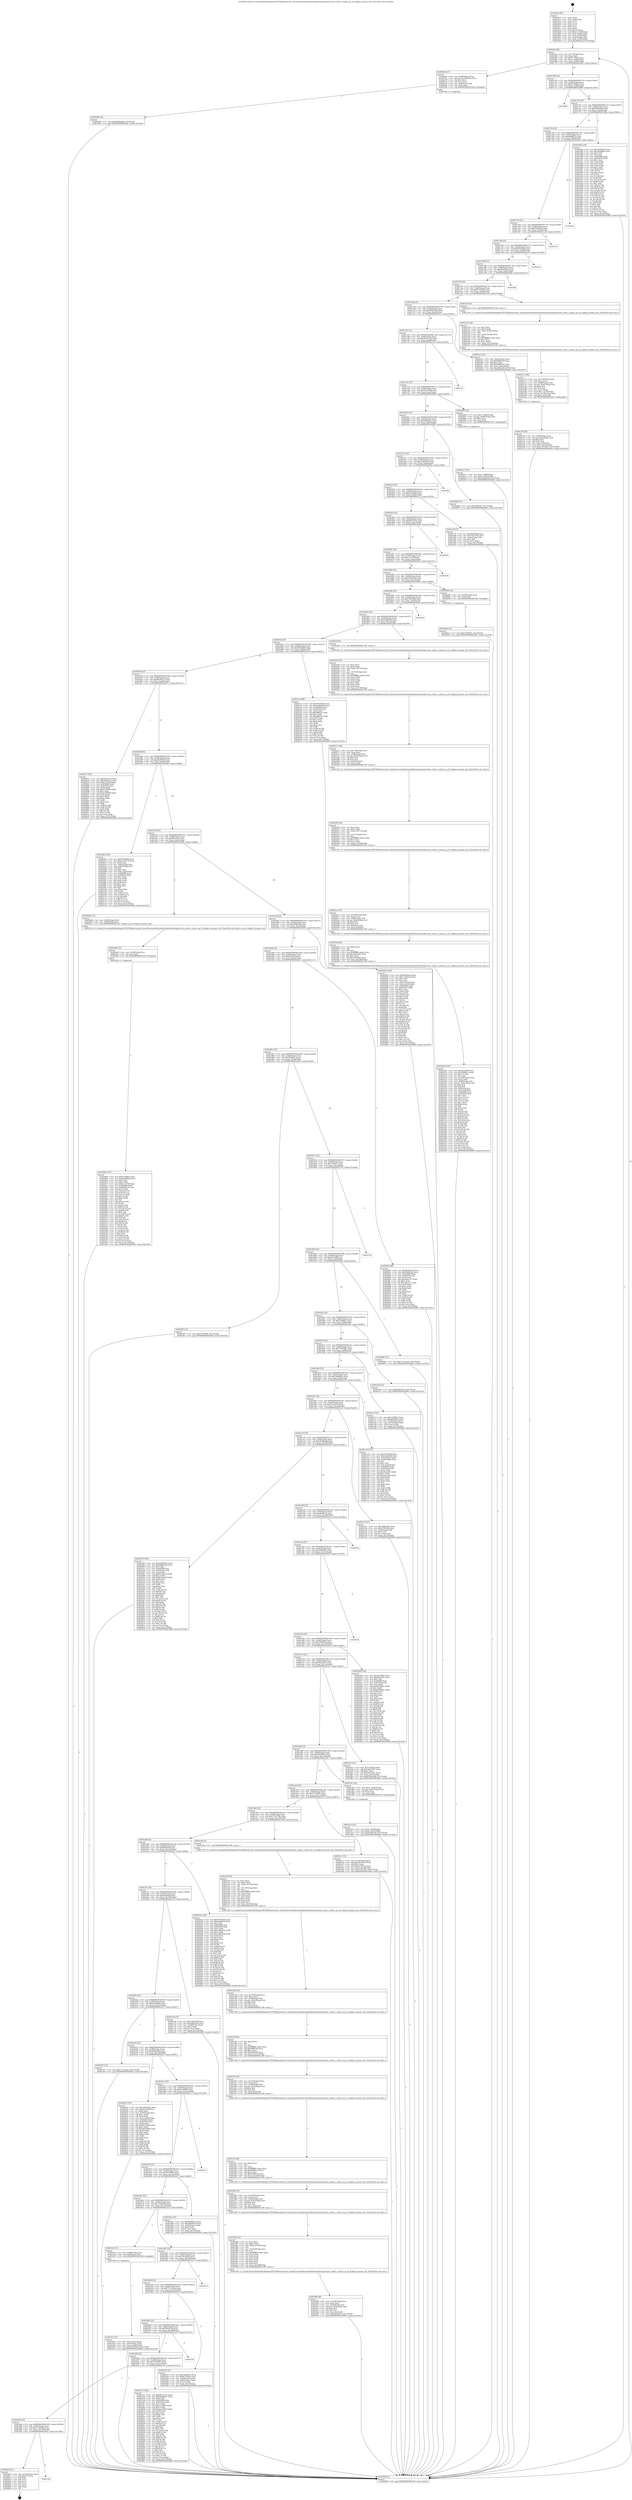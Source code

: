 digraph "0x4016c0" {
  label = "0x4016c0 (/mnt/c/Users/mathe/Desktop/tcc/POCII/binaries/extr_linuxdriversnetethernetmellanoxmlxswspectrum_router.c_mlxsw_sp_rif_subport_params_init_Final-ollvm.out::main(0))"
  labelloc = "t"
  node[shape=record]

  Entry [label="",width=0.3,height=0.3,shape=circle,fillcolor=black,style=filled]
  "0x4016ef" [label="{
     0x4016ef [26]\l
     | [instrs]\l
     &nbsp;&nbsp;0x4016ef \<+3\>: mov -0x7c(%rbp),%eax\l
     &nbsp;&nbsp;0x4016f2 \<+2\>: mov %eax,%ecx\l
     &nbsp;&nbsp;0x4016f4 \<+6\>: sub $0x8713f5ea,%ecx\l
     &nbsp;&nbsp;0x4016fa \<+3\>: mov %eax,-0x80(%rbp)\l
     &nbsp;&nbsp;0x4016fd \<+6\>: mov %ecx,-0x84(%rbp)\l
     &nbsp;&nbsp;0x401703 \<+6\>: je 000000000040256e \<main+0xeae\>\l
  }"]
  "0x40256e" [label="{
     0x40256e [27]\l
     | [instrs]\l
     &nbsp;&nbsp;0x40256e \<+4\>: mov -0x68(%rbp),%rax\l
     &nbsp;&nbsp;0x402572 \<+4\>: movslq -0x78(%rbp),%rcx\l
     &nbsp;&nbsp;0x402576 \<+4\>: shl $0x4,%rcx\l
     &nbsp;&nbsp;0x40257a \<+3\>: add %rcx,%rax\l
     &nbsp;&nbsp;0x40257d \<+4\>: mov 0x8(%rax),%rax\l
     &nbsp;&nbsp;0x402581 \<+3\>: mov %rax,%rdi\l
     &nbsp;&nbsp;0x402584 \<+5\>: call 0000000000401030 \<free@plt\>\l
     | [calls]\l
     &nbsp;&nbsp;0x401030 \{1\} (unknown)\l
  }"]
  "0x401709" [label="{
     0x401709 [25]\l
     | [instrs]\l
     &nbsp;&nbsp;0x401709 \<+5\>: jmp 000000000040170e \<main+0x4e\>\l
     &nbsp;&nbsp;0x40170e \<+3\>: mov -0x80(%rbp),%eax\l
     &nbsp;&nbsp;0x401711 \<+5\>: sub $0x87394f56,%eax\l
     &nbsp;&nbsp;0x401716 \<+6\>: mov %eax,-0x88(%rbp)\l
     &nbsp;&nbsp;0x40171c \<+6\>: je 00000000004029f9 \<main+0x1339\>\l
  }"]
  Exit [label="",width=0.3,height=0.3,shape=circle,fillcolor=black,style=filled,peripheries=2]
  "0x4029f9" [label="{
     0x4029f9\l
  }", style=dashed]
  "0x401722" [label="{
     0x401722 [25]\l
     | [instrs]\l
     &nbsp;&nbsp;0x401722 \<+5\>: jmp 0000000000401727 \<main+0x67\>\l
     &nbsp;&nbsp;0x401727 \<+3\>: mov -0x80(%rbp),%eax\l
     &nbsp;&nbsp;0x40172a \<+5\>: sub $0x878dc3b6,%eax\l
     &nbsp;&nbsp;0x40172f \<+6\>: mov %eax,-0x8c(%rbp)\l
     &nbsp;&nbsp;0x401735 \<+6\>: je 0000000000401d8a \<main+0x6ca\>\l
  }"]
  "0x401c04" [label="{
     0x401c04\l
  }", style=dashed]
  "0x401d8a" [label="{
     0x401d8a [134]\l
     | [instrs]\l
     &nbsp;&nbsp;0x401d8a \<+5\>: mov $0xc503f1b8,%eax\l
     &nbsp;&nbsp;0x401d8f \<+5\>: mov $0x18a68b4c,%ecx\l
     &nbsp;&nbsp;0x401d94 \<+2\>: mov $0x1,%dl\l
     &nbsp;&nbsp;0x401d96 \<+2\>: xor %esi,%esi\l
     &nbsp;&nbsp;0x401d98 \<+7\>: mov 0x405068,%edi\l
     &nbsp;&nbsp;0x401d9f \<+8\>: mov 0x405054,%r8d\l
     &nbsp;&nbsp;0x401da7 \<+3\>: sub $0x1,%esi\l
     &nbsp;&nbsp;0x401daa \<+3\>: mov %edi,%r9d\l
     &nbsp;&nbsp;0x401dad \<+3\>: add %esi,%r9d\l
     &nbsp;&nbsp;0x401db0 \<+4\>: imul %r9d,%edi\l
     &nbsp;&nbsp;0x401db4 \<+3\>: and $0x1,%edi\l
     &nbsp;&nbsp;0x401db7 \<+3\>: cmp $0x0,%edi\l
     &nbsp;&nbsp;0x401dba \<+4\>: sete %r10b\l
     &nbsp;&nbsp;0x401dbe \<+4\>: cmp $0xa,%r8d\l
     &nbsp;&nbsp;0x401dc2 \<+4\>: setl %r11b\l
     &nbsp;&nbsp;0x401dc6 \<+3\>: mov %r10b,%bl\l
     &nbsp;&nbsp;0x401dc9 \<+3\>: xor $0xff,%bl\l
     &nbsp;&nbsp;0x401dcc \<+3\>: mov %r11b,%r14b\l
     &nbsp;&nbsp;0x401dcf \<+4\>: xor $0xff,%r14b\l
     &nbsp;&nbsp;0x401dd3 \<+3\>: xor $0x1,%dl\l
     &nbsp;&nbsp;0x401dd6 \<+3\>: mov %bl,%r15b\l
     &nbsp;&nbsp;0x401dd9 \<+4\>: and $0xff,%r15b\l
     &nbsp;&nbsp;0x401ddd \<+3\>: and %dl,%r10b\l
     &nbsp;&nbsp;0x401de0 \<+3\>: mov %r14b,%r12b\l
     &nbsp;&nbsp;0x401de3 \<+4\>: and $0xff,%r12b\l
     &nbsp;&nbsp;0x401de7 \<+3\>: and %dl,%r11b\l
     &nbsp;&nbsp;0x401dea \<+3\>: or %r10b,%r15b\l
     &nbsp;&nbsp;0x401ded \<+3\>: or %r11b,%r12b\l
     &nbsp;&nbsp;0x401df0 \<+3\>: xor %r12b,%r15b\l
     &nbsp;&nbsp;0x401df3 \<+3\>: or %r14b,%bl\l
     &nbsp;&nbsp;0x401df6 \<+3\>: xor $0xff,%bl\l
     &nbsp;&nbsp;0x401df9 \<+3\>: or $0x1,%dl\l
     &nbsp;&nbsp;0x401dfc \<+2\>: and %dl,%bl\l
     &nbsp;&nbsp;0x401dfe \<+3\>: or %bl,%r15b\l
     &nbsp;&nbsp;0x401e01 \<+4\>: test $0x1,%r15b\l
     &nbsp;&nbsp;0x401e05 \<+3\>: cmovne %ecx,%eax\l
     &nbsp;&nbsp;0x401e08 \<+3\>: mov %eax,-0x7c(%rbp)\l
     &nbsp;&nbsp;0x401e0b \<+5\>: jmp 0000000000402b89 \<main+0x14c9\>\l
  }"]
  "0x40173b" [label="{
     0x40173b [25]\l
     | [instrs]\l
     &nbsp;&nbsp;0x40173b \<+5\>: jmp 0000000000401740 \<main+0x80\>\l
     &nbsp;&nbsp;0x401740 \<+3\>: mov -0x80(%rbp),%eax\l
     &nbsp;&nbsp;0x401743 \<+5\>: sub $0x8db86f7e,%eax\l
     &nbsp;&nbsp;0x401748 \<+6\>: mov %eax,-0x90(%rbp)\l
     &nbsp;&nbsp;0x40174e \<+6\>: je 00000000004026ae \<main+0xfee\>\l
  }"]
  "0x4029c0" [label="{
     0x4029c0 [21]\l
     | [instrs]\l
     &nbsp;&nbsp;0x4029c0 \<+3\>: mov -0x2c(%rbp),%eax\l
     &nbsp;&nbsp;0x4029c3 \<+7\>: add $0x178,%rsp\l
     &nbsp;&nbsp;0x4029ca \<+1\>: pop %rbx\l
     &nbsp;&nbsp;0x4029cb \<+2\>: pop %r12\l
     &nbsp;&nbsp;0x4029cd \<+2\>: pop %r13\l
     &nbsp;&nbsp;0x4029cf \<+2\>: pop %r14\l
     &nbsp;&nbsp;0x4029d1 \<+2\>: pop %r15\l
     &nbsp;&nbsp;0x4029d3 \<+1\>: pop %rbp\l
     &nbsp;&nbsp;0x4029d4 \<+1\>: ret\l
  }"]
  "0x4026ae" [label="{
     0x4026ae\l
  }", style=dashed]
  "0x401754" [label="{
     0x401754 [25]\l
     | [instrs]\l
     &nbsp;&nbsp;0x401754 \<+5\>: jmp 0000000000401759 \<main+0x99\>\l
     &nbsp;&nbsp;0x401759 \<+3\>: mov -0x80(%rbp),%eax\l
     &nbsp;&nbsp;0x40175c \<+5\>: sub $0x928c65e6,%eax\l
     &nbsp;&nbsp;0x401761 \<+6\>: mov %eax,-0x94(%rbp)\l
     &nbsp;&nbsp;0x401767 \<+6\>: je 0000000000401c29 \<main+0x569\>\l
  }"]
  "0x401beb" [label="{
     0x401beb [25]\l
     | [instrs]\l
     &nbsp;&nbsp;0x401beb \<+5\>: jmp 0000000000401bf0 \<main+0x530\>\l
     &nbsp;&nbsp;0x401bf0 \<+3\>: mov -0x80(%rbp),%eax\l
     &nbsp;&nbsp;0x401bf3 \<+5\>: sub $0x7c14822b,%eax\l
     &nbsp;&nbsp;0x401bf8 \<+6\>: mov %eax,-0x150(%rbp)\l
     &nbsp;&nbsp;0x401bfe \<+6\>: je 00000000004029c0 \<main+0x1300\>\l
  }"]
  "0x401c29" [label="{
     0x401c29\l
  }", style=dashed]
  "0x40176d" [label="{
     0x40176d [25]\l
     | [instrs]\l
     &nbsp;&nbsp;0x40176d \<+5\>: jmp 0000000000401772 \<main+0xb2\>\l
     &nbsp;&nbsp;0x401772 \<+3\>: mov -0x80(%rbp),%eax\l
     &nbsp;&nbsp;0x401775 \<+5\>: sub $0x943cf596,%eax\l
     &nbsp;&nbsp;0x40177a \<+6\>: mov %eax,-0x98(%rbp)\l
     &nbsp;&nbsp;0x401780 \<+6\>: je 0000000000402a05 \<main+0x1345\>\l
  }"]
  "0x4027e1" [label="{
     0x4027e1 [144]\l
     | [instrs]\l
     &nbsp;&nbsp;0x4027e1 \<+5\>: mov $0xb81331ce,%eax\l
     &nbsp;&nbsp;0x4027e6 \<+5\>: mov $0xd6208ce7,%ecx\l
     &nbsp;&nbsp;0x4027eb \<+2\>: mov $0x1,%dl\l
     &nbsp;&nbsp;0x4027ed \<+7\>: mov 0x405068,%esi\l
     &nbsp;&nbsp;0x4027f4 \<+7\>: mov 0x405054,%edi\l
     &nbsp;&nbsp;0x4027fb \<+3\>: mov %esi,%r8d\l
     &nbsp;&nbsp;0x4027fe \<+7\>: sub $0xeec3d383,%r8d\l
     &nbsp;&nbsp;0x402805 \<+4\>: sub $0x1,%r8d\l
     &nbsp;&nbsp;0x402809 \<+7\>: add $0xeec3d383,%r8d\l
     &nbsp;&nbsp;0x402810 \<+4\>: imul %r8d,%esi\l
     &nbsp;&nbsp;0x402814 \<+3\>: and $0x1,%esi\l
     &nbsp;&nbsp;0x402817 \<+3\>: cmp $0x0,%esi\l
     &nbsp;&nbsp;0x40281a \<+4\>: sete %r9b\l
     &nbsp;&nbsp;0x40281e \<+3\>: cmp $0xa,%edi\l
     &nbsp;&nbsp;0x402821 \<+4\>: setl %r10b\l
     &nbsp;&nbsp;0x402825 \<+3\>: mov %r9b,%r11b\l
     &nbsp;&nbsp;0x402828 \<+4\>: xor $0xff,%r11b\l
     &nbsp;&nbsp;0x40282c \<+3\>: mov %r10b,%bl\l
     &nbsp;&nbsp;0x40282f \<+3\>: xor $0xff,%bl\l
     &nbsp;&nbsp;0x402832 \<+3\>: xor $0x1,%dl\l
     &nbsp;&nbsp;0x402835 \<+3\>: mov %r11b,%r14b\l
     &nbsp;&nbsp;0x402838 \<+4\>: and $0xff,%r14b\l
     &nbsp;&nbsp;0x40283c \<+3\>: and %dl,%r9b\l
     &nbsp;&nbsp;0x40283f \<+3\>: mov %bl,%r15b\l
     &nbsp;&nbsp;0x402842 \<+4\>: and $0xff,%r15b\l
     &nbsp;&nbsp;0x402846 \<+3\>: and %dl,%r10b\l
     &nbsp;&nbsp;0x402849 \<+3\>: or %r9b,%r14b\l
     &nbsp;&nbsp;0x40284c \<+3\>: or %r10b,%r15b\l
     &nbsp;&nbsp;0x40284f \<+3\>: xor %r15b,%r14b\l
     &nbsp;&nbsp;0x402852 \<+3\>: or %bl,%r11b\l
     &nbsp;&nbsp;0x402855 \<+4\>: xor $0xff,%r11b\l
     &nbsp;&nbsp;0x402859 \<+3\>: or $0x1,%dl\l
     &nbsp;&nbsp;0x40285c \<+3\>: and %dl,%r11b\l
     &nbsp;&nbsp;0x40285f \<+3\>: or %r11b,%r14b\l
     &nbsp;&nbsp;0x402862 \<+4\>: test $0x1,%r14b\l
     &nbsp;&nbsp;0x402866 \<+3\>: cmovne %ecx,%eax\l
     &nbsp;&nbsp;0x402869 \<+3\>: mov %eax,-0x7c(%rbp)\l
     &nbsp;&nbsp;0x40286c \<+5\>: jmp 0000000000402b89 \<main+0x14c9\>\l
  }"]
  "0x402a05" [label="{
     0x402a05\l
  }", style=dashed]
  "0x401786" [label="{
     0x401786 [25]\l
     | [instrs]\l
     &nbsp;&nbsp;0x401786 \<+5\>: jmp 000000000040178b \<main+0xcb\>\l
     &nbsp;&nbsp;0x40178b \<+3\>: mov -0x80(%rbp),%eax\l
     &nbsp;&nbsp;0x40178e \<+5\>: sub $0x962004c4,%eax\l
     &nbsp;&nbsp;0x401793 \<+6\>: mov %eax,-0x9c(%rbp)\l
     &nbsp;&nbsp;0x401799 \<+6\>: je 0000000000402b82 \<main+0x14c2\>\l
  }"]
  "0x401bd2" [label="{
     0x401bd2 [25]\l
     | [instrs]\l
     &nbsp;&nbsp;0x401bd2 \<+5\>: jmp 0000000000401bd7 \<main+0x517\>\l
     &nbsp;&nbsp;0x401bd7 \<+3\>: mov -0x80(%rbp),%eax\l
     &nbsp;&nbsp;0x401bda \<+5\>: sub $0x7a05f5d7,%eax\l
     &nbsp;&nbsp;0x401bdf \<+6\>: mov %eax,-0x14c(%rbp)\l
     &nbsp;&nbsp;0x401be5 \<+6\>: je 00000000004027e1 \<main+0x1121\>\l
  }"]
  "0x402b82" [label="{
     0x402b82\l
  }", style=dashed]
  "0x40179f" [label="{
     0x40179f [25]\l
     | [instrs]\l
     &nbsp;&nbsp;0x40179f \<+5\>: jmp 00000000004017a4 \<main+0xe4\>\l
     &nbsp;&nbsp;0x4017a4 \<+3\>: mov -0x80(%rbp),%eax\l
     &nbsp;&nbsp;0x4017a7 \<+5\>: sub $0x971f190b,%eax\l
     &nbsp;&nbsp;0x4017ac \<+6\>: mov %eax,-0xa0(%rbp)\l
     &nbsp;&nbsp;0x4017b2 \<+6\>: je 0000000000402140 \<main+0xa80\>\l
  }"]
  "0x4027d5" [label="{
     0x4027d5\l
  }", style=dashed]
  "0x402140" [label="{
     0x402140 [5]\l
     | [instrs]\l
     &nbsp;&nbsp;0x402140 \<+5\>: call 0000000000401160 \<next_i\>\l
     | [calls]\l
     &nbsp;&nbsp;0x401160 \{1\} (/mnt/c/Users/mathe/Desktop/tcc/POCII/binaries/extr_linuxdriversnetethernetmellanoxmlxswspectrum_router.c_mlxsw_sp_rif_subport_params_init_Final-ollvm.out::next_i)\l
  }"]
  "0x4017b8" [label="{
     0x4017b8 [25]\l
     | [instrs]\l
     &nbsp;&nbsp;0x4017b8 \<+5\>: jmp 00000000004017bd \<main+0xfd\>\l
     &nbsp;&nbsp;0x4017bd \<+3\>: mov -0x80(%rbp),%eax\l
     &nbsp;&nbsp;0x4017c0 \<+5\>: sub $0x9d581974,%eax\l
     &nbsp;&nbsp;0x4017c5 \<+6\>: mov %eax,-0xa4(%rbp)\l
     &nbsp;&nbsp;0x4017cb \<+6\>: je 00000000004023ec \<main+0xd2c\>\l
  }"]
  "0x4026a2" [label="{
     0x4026a2 [12]\l
     | [instrs]\l
     &nbsp;&nbsp;0x4026a2 \<+7\>: movl $0x7a05f5d7,-0x7c(%rbp)\l
     &nbsp;&nbsp;0x4026a9 \<+5\>: jmp 0000000000402b89 \<main+0x14c9\>\l
  }"]
  "0x4023ec" [label="{
     0x4023ec [31]\l
     | [instrs]\l
     &nbsp;&nbsp;0x4023ec \<+3\>: mov -0x6c(%rbp),%eax\l
     &nbsp;&nbsp;0x4023ef \<+5\>: sub $0x9d8f91e9,%eax\l
     &nbsp;&nbsp;0x4023f4 \<+3\>: add $0x1,%eax\l
     &nbsp;&nbsp;0x4023f7 \<+5\>: add $0x9d8f91e9,%eax\l
     &nbsp;&nbsp;0x4023fc \<+3\>: mov %eax,-0x6c(%rbp)\l
     &nbsp;&nbsp;0x4023ff \<+7\>: movl $0x3fd4a03f,-0x7c(%rbp)\l
     &nbsp;&nbsp;0x402406 \<+5\>: jmp 0000000000402b89 \<main+0x14c9\>\l
  }"]
  "0x4017d1" [label="{
     0x4017d1 [25]\l
     | [instrs]\l
     &nbsp;&nbsp;0x4017d1 \<+5\>: jmp 00000000004017d6 \<main+0x116\>\l
     &nbsp;&nbsp;0x4017d6 \<+3\>: mov -0x80(%rbp),%eax\l
     &nbsp;&nbsp;0x4017d9 \<+5\>: sub $0xa0347a18,%eax\l
     &nbsp;&nbsp;0x4017de \<+6\>: mov %eax,-0xa8(%rbp)\l
     &nbsp;&nbsp;0x4017e4 \<+6\>: je 0000000000401caf \<main+0x5ef\>\l
  }"]
  "0x402589" [label="{
     0x402589 [12]\l
     | [instrs]\l
     &nbsp;&nbsp;0x402589 \<+7\>: movl $0x295dba68,-0x7c(%rbp)\l
     &nbsp;&nbsp;0x402590 \<+5\>: jmp 0000000000402b89 \<main+0x14c9\>\l
  }"]
  "0x401caf" [label="{
     0x401caf\l
  }", style=dashed]
  "0x4017ea" [label="{
     0x4017ea [25]\l
     | [instrs]\l
     &nbsp;&nbsp;0x4017ea \<+5\>: jmp 00000000004017ef \<main+0x12f\>\l
     &nbsp;&nbsp;0x4017ef \<+3\>: mov -0x80(%rbp),%eax\l
     &nbsp;&nbsp;0x4017f2 \<+5\>: sub $0xabc910b9,%eax\l
     &nbsp;&nbsp;0x4017f7 \<+6\>: mov %eax,-0xac(%rbp)\l
     &nbsp;&nbsp;0x4017fd \<+6\>: je 0000000000402000 \<main+0x940\>\l
  }"]
  "0x401bb9" [label="{
     0x401bb9 [25]\l
     | [instrs]\l
     &nbsp;&nbsp;0x401bb9 \<+5\>: jmp 0000000000401bbe \<main+0x4fe\>\l
     &nbsp;&nbsp;0x401bbe \<+3\>: mov -0x80(%rbp),%eax\l
     &nbsp;&nbsp;0x401bc1 \<+5\>: sub $0x78a2a7f4,%eax\l
     &nbsp;&nbsp;0x401bc6 \<+6\>: mov %eax,-0x148(%rbp)\l
     &nbsp;&nbsp;0x401bcc \<+6\>: je 00000000004027d5 \<main+0x1115\>\l
  }"]
  "0x402000" [label="{
     0x402000 [23]\l
     | [instrs]\l
     &nbsp;&nbsp;0x402000 \<+7\>: movl $0x1,-0x60(%rbp)\l
     &nbsp;&nbsp;0x402007 \<+4\>: movslq -0x60(%rbp),%rax\l
     &nbsp;&nbsp;0x40200b \<+4\>: shl $0x4,%rax\l
     &nbsp;&nbsp;0x40200f \<+3\>: mov %rax,%rdi\l
     &nbsp;&nbsp;0x402012 \<+5\>: call 0000000000401050 \<malloc@plt\>\l
     | [calls]\l
     &nbsp;&nbsp;0x401050 \{1\} (unknown)\l
  }"]
  "0x401803" [label="{
     0x401803 [25]\l
     | [instrs]\l
     &nbsp;&nbsp;0x401803 \<+5\>: jmp 0000000000401808 \<main+0x148\>\l
     &nbsp;&nbsp;0x401808 \<+3\>: mov -0x80(%rbp),%eax\l
     &nbsp;&nbsp;0x40180b \<+5\>: sub $0xae8ba8c3,%eax\l
     &nbsp;&nbsp;0x401810 \<+6\>: mov %eax,-0xb0(%rbp)\l
     &nbsp;&nbsp;0x401816 \<+6\>: je 00000000004028d0 \<main+0x1210\>\l
  }"]
  "0x402553" [label="{
     0x402553 [27]\l
     | [instrs]\l
     &nbsp;&nbsp;0x402553 \<+5\>: mov $0xc42854c9,%eax\l
     &nbsp;&nbsp;0x402558 \<+5\>: mov $0x8713f5ea,%ecx\l
     &nbsp;&nbsp;0x40255d \<+3\>: mov -0x78(%rbp),%edx\l
     &nbsp;&nbsp;0x402560 \<+3\>: cmp -0x60(%rbp),%edx\l
     &nbsp;&nbsp;0x402563 \<+3\>: cmovl %ecx,%eax\l
     &nbsp;&nbsp;0x402566 \<+3\>: mov %eax,-0x7c(%rbp)\l
     &nbsp;&nbsp;0x402569 \<+5\>: jmp 0000000000402b89 \<main+0x14c9\>\l
  }"]
  "0x4028d0" [label="{
     0x4028d0 [12]\l
     | [instrs]\l
     &nbsp;&nbsp;0x4028d0 \<+7\>: movl $0x2da835e,-0x7c(%rbp)\l
     &nbsp;&nbsp;0x4028d7 \<+5\>: jmp 0000000000402b89 \<main+0x14c9\>\l
  }"]
  "0x40181c" [label="{
     0x40181c [25]\l
     | [instrs]\l
     &nbsp;&nbsp;0x40181c \<+5\>: jmp 0000000000401821 \<main+0x161\>\l
     &nbsp;&nbsp;0x401821 \<+3\>: mov -0x80(%rbp),%eax\l
     &nbsp;&nbsp;0x401824 \<+5\>: sub $0xaedd5552,%eax\l
     &nbsp;&nbsp;0x401829 \<+6\>: mov %eax,-0xb4(%rbp)\l
     &nbsp;&nbsp;0x40182f \<+6\>: je 00000000004026ba \<main+0xffa\>\l
  }"]
  "0x401ba0" [label="{
     0x401ba0 [25]\l
     | [instrs]\l
     &nbsp;&nbsp;0x401ba0 \<+5\>: jmp 0000000000401ba5 \<main+0x4e5\>\l
     &nbsp;&nbsp;0x401ba5 \<+3\>: mov -0x80(%rbp),%eax\l
     &nbsp;&nbsp;0x401ba8 \<+5\>: sub $0x77311ab4,%eax\l
     &nbsp;&nbsp;0x401bad \<+6\>: mov %eax,-0x144(%rbp)\l
     &nbsp;&nbsp;0x401bb3 \<+6\>: je 0000000000402553 \<main+0xe93\>\l
  }"]
  "0x4026ba" [label="{
     0x4026ba\l
  }", style=dashed]
  "0x401835" [label="{
     0x401835 [25]\l
     | [instrs]\l
     &nbsp;&nbsp;0x401835 \<+5\>: jmp 000000000040183a \<main+0x17a\>\l
     &nbsp;&nbsp;0x40183a \<+3\>: mov -0x80(%rbp),%eax\l
     &nbsp;&nbsp;0x40183d \<+5\>: sub $0xb5aa6b40,%eax\l
     &nbsp;&nbsp;0x401842 \<+6\>: mov %eax,-0xb8(%rbp)\l
     &nbsp;&nbsp;0x401848 \<+6\>: je 0000000000401e7f \<main+0x7bf\>\l
  }"]
  "0x401d13" [label="{
     0x401d13\l
  }", style=dashed]
  "0x401e7f" [label="{
     0x401e7f [27]\l
     | [instrs]\l
     &nbsp;&nbsp;0x401e7f \<+5\>: mov $0xabc910b9,%eax\l
     &nbsp;&nbsp;0x401e84 \<+5\>: mov $0x3791379e,%ecx\l
     &nbsp;&nbsp;0x401e89 \<+3\>: mov -0x2e(%rbp),%dl\l
     &nbsp;&nbsp;0x401e8c \<+3\>: test $0x1,%dl\l
     &nbsp;&nbsp;0x401e8f \<+3\>: cmovne %ecx,%eax\l
     &nbsp;&nbsp;0x401e92 \<+3\>: mov %eax,-0x7c(%rbp)\l
     &nbsp;&nbsp;0x401e95 \<+5\>: jmp 0000000000402b89 \<main+0x14c9\>\l
  }"]
  "0x40184e" [label="{
     0x40184e [25]\l
     | [instrs]\l
     &nbsp;&nbsp;0x40184e \<+5\>: jmp 0000000000401853 \<main+0x193\>\l
     &nbsp;&nbsp;0x401853 \<+3\>: mov -0x80(%rbp),%eax\l
     &nbsp;&nbsp;0x401856 \<+5\>: sub $0xb81331ce,%eax\l
     &nbsp;&nbsp;0x40185b \<+6\>: mov %eax,-0xbc(%rbp)\l
     &nbsp;&nbsp;0x401861 \<+6\>: je 0000000000402b6f \<main+0x14af\>\l
  }"]
  "0x4024b4" [label="{
     0x4024b4 [147]\l
     | [instrs]\l
     &nbsp;&nbsp;0x4024b4 \<+5\>: mov $0x4c248fd7,%eax\l
     &nbsp;&nbsp;0x4024b9 \<+5\>: mov $0x4a5e8b28,%ecx\l
     &nbsp;&nbsp;0x4024be \<+2\>: mov $0x1,%dl\l
     &nbsp;&nbsp;0x4024c0 \<+3\>: xor %r8d,%r8d\l
     &nbsp;&nbsp;0x4024c3 \<+7\>: movl $0x0,-0x78(%rbp)\l
     &nbsp;&nbsp;0x4024ca \<+8\>: mov 0x405068,%r9d\l
     &nbsp;&nbsp;0x4024d2 \<+8\>: mov 0x405054,%r10d\l
     &nbsp;&nbsp;0x4024da \<+4\>: sub $0x1,%r8d\l
     &nbsp;&nbsp;0x4024de \<+3\>: mov %r9d,%r11d\l
     &nbsp;&nbsp;0x4024e1 \<+3\>: add %r8d,%r11d\l
     &nbsp;&nbsp;0x4024e4 \<+4\>: imul %r11d,%r9d\l
     &nbsp;&nbsp;0x4024e8 \<+4\>: and $0x1,%r9d\l
     &nbsp;&nbsp;0x4024ec \<+4\>: cmp $0x0,%r9d\l
     &nbsp;&nbsp;0x4024f0 \<+3\>: sete %bl\l
     &nbsp;&nbsp;0x4024f3 \<+4\>: cmp $0xa,%r10d\l
     &nbsp;&nbsp;0x4024f7 \<+4\>: setl %r14b\l
     &nbsp;&nbsp;0x4024fb \<+3\>: mov %bl,%r15b\l
     &nbsp;&nbsp;0x4024fe \<+4\>: xor $0xff,%r15b\l
     &nbsp;&nbsp;0x402502 \<+3\>: mov %r14b,%r12b\l
     &nbsp;&nbsp;0x402505 \<+4\>: xor $0xff,%r12b\l
     &nbsp;&nbsp;0x402509 \<+3\>: xor $0x1,%dl\l
     &nbsp;&nbsp;0x40250c \<+3\>: mov %r15b,%r13b\l
     &nbsp;&nbsp;0x40250f \<+4\>: and $0xff,%r13b\l
     &nbsp;&nbsp;0x402513 \<+2\>: and %dl,%bl\l
     &nbsp;&nbsp;0x402515 \<+3\>: mov %r12b,%sil\l
     &nbsp;&nbsp;0x402518 \<+4\>: and $0xff,%sil\l
     &nbsp;&nbsp;0x40251c \<+3\>: and %dl,%r14b\l
     &nbsp;&nbsp;0x40251f \<+3\>: or %bl,%r13b\l
     &nbsp;&nbsp;0x402522 \<+3\>: or %r14b,%sil\l
     &nbsp;&nbsp;0x402525 \<+3\>: xor %sil,%r13b\l
     &nbsp;&nbsp;0x402528 \<+3\>: or %r12b,%r15b\l
     &nbsp;&nbsp;0x40252b \<+4\>: xor $0xff,%r15b\l
     &nbsp;&nbsp;0x40252f \<+3\>: or $0x1,%dl\l
     &nbsp;&nbsp;0x402532 \<+3\>: and %dl,%r15b\l
     &nbsp;&nbsp;0x402535 \<+3\>: or %r15b,%r13b\l
     &nbsp;&nbsp;0x402538 \<+4\>: test $0x1,%r13b\l
     &nbsp;&nbsp;0x40253c \<+3\>: cmovne %ecx,%eax\l
     &nbsp;&nbsp;0x40253f \<+3\>: mov %eax,-0x7c(%rbp)\l
     &nbsp;&nbsp;0x402542 \<+5\>: jmp 0000000000402b89 \<main+0x14c9\>\l
  }"]
  "0x402b6f" [label="{
     0x402b6f\l
  }", style=dashed]
  "0x401867" [label="{
     0x401867 [25]\l
     | [instrs]\l
     &nbsp;&nbsp;0x401867 \<+5\>: jmp 000000000040186c \<main+0x1ac\>\l
     &nbsp;&nbsp;0x40186c \<+3\>: mov -0x80(%rbp),%eax\l
     &nbsp;&nbsp;0x40186f \<+5\>: sub $0xc1cce7ff,%eax\l
     &nbsp;&nbsp;0x401874 \<+6\>: mov %eax,-0xc0(%rbp)\l
     &nbsp;&nbsp;0x40187a \<+6\>: je 00000000004029d5 \<main+0x1315\>\l
  }"]
  "0x4024a8" [label="{
     0x4024a8 [12]\l
     | [instrs]\l
     &nbsp;&nbsp;0x4024a8 \<+4\>: mov -0x58(%rbp),%rsi\l
     &nbsp;&nbsp;0x4024ac \<+3\>: mov %rsi,%rdi\l
     &nbsp;&nbsp;0x4024af \<+5\>: call 0000000000401030 \<free@plt\>\l
     | [calls]\l
     &nbsp;&nbsp;0x401030 \{1\} (unknown)\l
  }"]
  "0x4029d5" [label="{
     0x4029d5\l
  }", style=dashed]
  "0x401880" [label="{
     0x401880 [25]\l
     | [instrs]\l
     &nbsp;&nbsp;0x401880 \<+5\>: jmp 0000000000401885 \<main+0x1c5\>\l
     &nbsp;&nbsp;0x401885 \<+3\>: mov -0x80(%rbp),%eax\l
     &nbsp;&nbsp;0x401888 \<+5\>: sub $0xc42854c9,%eax\l
     &nbsp;&nbsp;0x40188d \<+6\>: mov %eax,-0xc4(%rbp)\l
     &nbsp;&nbsp;0x401893 \<+6\>: je 0000000000402696 \<main+0xfd6\>\l
  }"]
  "0x40230e" [label="{
     0x40230e [167]\l
     | [instrs]\l
     &nbsp;&nbsp;0x40230e \<+5\>: mov $0x943cf596,%ecx\l
     &nbsp;&nbsp;0x402313 \<+5\>: mov $0x565861c,%edx\l
     &nbsp;&nbsp;0x402318 \<+3\>: mov $0x1,%r10b\l
     &nbsp;&nbsp;0x40231b \<+2\>: xor %esi,%esi\l
     &nbsp;&nbsp;0x40231d \<+6\>: mov -0x184(%rbp),%edi\l
     &nbsp;&nbsp;0x402323 \<+3\>: imul %eax,%edi\l
     &nbsp;&nbsp;0x402326 \<+4\>: mov -0x68(%rbp),%r8\l
     &nbsp;&nbsp;0x40232a \<+4\>: movslq -0x6c(%rbp),%r9\l
     &nbsp;&nbsp;0x40232e \<+4\>: shl $0x4,%r9\l
     &nbsp;&nbsp;0x402332 \<+3\>: add %r9,%r8\l
     &nbsp;&nbsp;0x402335 \<+4\>: mov 0x8(%r8),%r8\l
     &nbsp;&nbsp;0x402339 \<+4\>: mov %edi,0x8(%r8)\l
     &nbsp;&nbsp;0x40233d \<+7\>: mov 0x405068,%eax\l
     &nbsp;&nbsp;0x402344 \<+7\>: mov 0x405054,%edi\l
     &nbsp;&nbsp;0x40234b \<+3\>: sub $0x1,%esi\l
     &nbsp;&nbsp;0x40234e \<+3\>: mov %eax,%r11d\l
     &nbsp;&nbsp;0x402351 \<+3\>: add %esi,%r11d\l
     &nbsp;&nbsp;0x402354 \<+4\>: imul %r11d,%eax\l
     &nbsp;&nbsp;0x402358 \<+3\>: and $0x1,%eax\l
     &nbsp;&nbsp;0x40235b \<+3\>: cmp $0x0,%eax\l
     &nbsp;&nbsp;0x40235e \<+3\>: sete %bl\l
     &nbsp;&nbsp;0x402361 \<+3\>: cmp $0xa,%edi\l
     &nbsp;&nbsp;0x402364 \<+4\>: setl %r14b\l
     &nbsp;&nbsp;0x402368 \<+3\>: mov %bl,%r15b\l
     &nbsp;&nbsp;0x40236b \<+4\>: xor $0xff,%r15b\l
     &nbsp;&nbsp;0x40236f \<+3\>: mov %r14b,%r12b\l
     &nbsp;&nbsp;0x402372 \<+4\>: xor $0xff,%r12b\l
     &nbsp;&nbsp;0x402376 \<+4\>: xor $0x0,%r10b\l
     &nbsp;&nbsp;0x40237a \<+3\>: mov %r15b,%r13b\l
     &nbsp;&nbsp;0x40237d \<+4\>: and $0x0,%r13b\l
     &nbsp;&nbsp;0x402381 \<+3\>: and %r10b,%bl\l
     &nbsp;&nbsp;0x402384 \<+3\>: mov %r12b,%al\l
     &nbsp;&nbsp;0x402387 \<+2\>: and $0x0,%al\l
     &nbsp;&nbsp;0x402389 \<+3\>: and %r10b,%r14b\l
     &nbsp;&nbsp;0x40238c \<+3\>: or %bl,%r13b\l
     &nbsp;&nbsp;0x40238f \<+3\>: or %r14b,%al\l
     &nbsp;&nbsp;0x402392 \<+3\>: xor %al,%r13b\l
     &nbsp;&nbsp;0x402395 \<+3\>: or %r12b,%r15b\l
     &nbsp;&nbsp;0x402398 \<+4\>: xor $0xff,%r15b\l
     &nbsp;&nbsp;0x40239c \<+4\>: or $0x0,%r10b\l
     &nbsp;&nbsp;0x4023a0 \<+3\>: and %r10b,%r15b\l
     &nbsp;&nbsp;0x4023a3 \<+3\>: or %r15b,%r13b\l
     &nbsp;&nbsp;0x4023a6 \<+4\>: test $0x1,%r13b\l
     &nbsp;&nbsp;0x4023aa \<+3\>: cmovne %edx,%ecx\l
     &nbsp;&nbsp;0x4023ad \<+3\>: mov %ecx,-0x7c(%rbp)\l
     &nbsp;&nbsp;0x4023b0 \<+5\>: jmp 0000000000402b89 \<main+0x14c9\>\l
  }"]
  "0x402696" [label="{
     0x402696 [12]\l
     | [instrs]\l
     &nbsp;&nbsp;0x402696 \<+4\>: mov -0x68(%rbp),%rax\l
     &nbsp;&nbsp;0x40269a \<+3\>: mov %rax,%rdi\l
     &nbsp;&nbsp;0x40269d \<+5\>: call 0000000000401030 \<free@plt\>\l
     | [calls]\l
     &nbsp;&nbsp;0x401030 \{1\} (unknown)\l
  }"]
  "0x401899" [label="{
     0x401899 [25]\l
     | [instrs]\l
     &nbsp;&nbsp;0x401899 \<+5\>: jmp 000000000040189e \<main+0x1de\>\l
     &nbsp;&nbsp;0x40189e \<+3\>: mov -0x80(%rbp),%eax\l
     &nbsp;&nbsp;0x4018a1 \<+5\>: sub $0xc503f1b8,%eax\l
     &nbsp;&nbsp;0x4018a6 \<+6\>: mov %eax,-0xc8(%rbp)\l
     &nbsp;&nbsp;0x4018ac \<+6\>: je 00000000004029ed \<main+0x132d\>\l
  }"]
  "0x4022e6" [label="{
     0x4022e6 [40]\l
     | [instrs]\l
     &nbsp;&nbsp;0x4022e6 \<+5\>: mov $0x2,%ecx\l
     &nbsp;&nbsp;0x4022eb \<+1\>: cltd\l
     &nbsp;&nbsp;0x4022ec \<+2\>: idiv %ecx\l
     &nbsp;&nbsp;0x4022ee \<+6\>: imul $0xfffffffe,%edx,%ecx\l
     &nbsp;&nbsp;0x4022f4 \<+6\>: add $0xc592aa93,%ecx\l
     &nbsp;&nbsp;0x4022fa \<+3\>: add $0x1,%ecx\l
     &nbsp;&nbsp;0x4022fd \<+6\>: sub $0xc592aa93,%ecx\l
     &nbsp;&nbsp;0x402303 \<+6\>: mov %ecx,-0x184(%rbp)\l
     &nbsp;&nbsp;0x402309 \<+5\>: call 0000000000401160 \<next_i\>\l
     | [calls]\l
     &nbsp;&nbsp;0x401160 \{1\} (/mnt/c/Users/mathe/Desktop/tcc/POCII/binaries/extr_linuxdriversnetethernetmellanoxmlxswspectrum_router.c_mlxsw_sp_rif_subport_params_init_Final-ollvm.out::next_i)\l
  }"]
  "0x4029ed" [label="{
     0x4029ed\l
  }", style=dashed]
  "0x4018b2" [label="{
     0x4018b2 [25]\l
     | [instrs]\l
     &nbsp;&nbsp;0x4018b2 \<+5\>: jmp 00000000004018b7 \<main+0x1f7\>\l
     &nbsp;&nbsp;0x4018b7 \<+3\>: mov -0x80(%rbp),%eax\l
     &nbsp;&nbsp;0x4018ba \<+5\>: sub $0xced8b659,%eax\l
     &nbsp;&nbsp;0x4018bf \<+6\>: mov %eax,-0xcc(%rbp)\l
     &nbsp;&nbsp;0x4018c5 \<+6\>: je 0000000000402238 \<main+0xb78\>\l
  }"]
  "0x4022c1" [label="{
     0x4022c1 [37]\l
     | [instrs]\l
     &nbsp;&nbsp;0x4022c1 \<+6\>: mov -0x180(%rbp),%ecx\l
     &nbsp;&nbsp;0x4022c7 \<+3\>: imul %eax,%ecx\l
     &nbsp;&nbsp;0x4022ca \<+4\>: mov -0x68(%rbp),%r8\l
     &nbsp;&nbsp;0x4022ce \<+4\>: movslq -0x6c(%rbp),%r9\l
     &nbsp;&nbsp;0x4022d2 \<+4\>: shl $0x4,%r9\l
     &nbsp;&nbsp;0x4022d6 \<+3\>: add %r9,%r8\l
     &nbsp;&nbsp;0x4022d9 \<+4\>: mov 0x8(%r8),%r8\l
     &nbsp;&nbsp;0x4022dd \<+4\>: mov %ecx,0x4(%r8)\l
     &nbsp;&nbsp;0x4022e1 \<+5\>: call 0000000000401160 \<next_i\>\l
     | [calls]\l
     &nbsp;&nbsp;0x401160 \{1\} (/mnt/c/Users/mathe/Desktop/tcc/POCII/binaries/extr_linuxdriversnetethernetmellanoxmlxswspectrum_router.c_mlxsw_sp_rif_subport_params_init_Final-ollvm.out::next_i)\l
  }"]
  "0x402238" [label="{
     0x402238 [5]\l
     | [instrs]\l
     &nbsp;&nbsp;0x402238 \<+5\>: call 0000000000401160 \<next_i\>\l
     | [calls]\l
     &nbsp;&nbsp;0x401160 \{1\} (/mnt/c/Users/mathe/Desktop/tcc/POCII/binaries/extr_linuxdriversnetethernetmellanoxmlxswspectrum_router.c_mlxsw_sp_rif_subport_params_init_Final-ollvm.out::next_i)\l
  }"]
  "0x4018cb" [label="{
     0x4018cb [25]\l
     | [instrs]\l
     &nbsp;&nbsp;0x4018cb \<+5\>: jmp 00000000004018d0 \<main+0x210\>\l
     &nbsp;&nbsp;0x4018d0 \<+3\>: mov -0x80(%rbp),%eax\l
     &nbsp;&nbsp;0x4018d3 \<+5\>: sub $0xd0b4bb03,%eax\l
     &nbsp;&nbsp;0x4018d8 \<+6\>: mov %eax,-0xd0(%rbp)\l
     &nbsp;&nbsp;0x4018de \<+6\>: je 00000000004021e0 \<main+0xb20\>\l
  }"]
  "0x402295" [label="{
     0x402295 [44]\l
     | [instrs]\l
     &nbsp;&nbsp;0x402295 \<+2\>: xor %ecx,%ecx\l
     &nbsp;&nbsp;0x402297 \<+5\>: mov $0x2,%edx\l
     &nbsp;&nbsp;0x40229c \<+6\>: mov %edx,-0x17c(%rbp)\l
     &nbsp;&nbsp;0x4022a2 \<+1\>: cltd\l
     &nbsp;&nbsp;0x4022a3 \<+6\>: mov -0x17c(%rbp),%esi\l
     &nbsp;&nbsp;0x4022a9 \<+2\>: idiv %esi\l
     &nbsp;&nbsp;0x4022ab \<+6\>: imul $0xfffffffe,%edx,%edx\l
     &nbsp;&nbsp;0x4022b1 \<+3\>: sub $0x1,%ecx\l
     &nbsp;&nbsp;0x4022b4 \<+2\>: sub %ecx,%edx\l
     &nbsp;&nbsp;0x4022b6 \<+6\>: mov %edx,-0x180(%rbp)\l
     &nbsp;&nbsp;0x4022bc \<+5\>: call 0000000000401160 \<next_i\>\l
     | [calls]\l
     &nbsp;&nbsp;0x401160 \{1\} (/mnt/c/Users/mathe/Desktop/tcc/POCII/binaries/extr_linuxdriversnetethernetmellanoxmlxswspectrum_router.c_mlxsw_sp_rif_subport_params_init_Final-ollvm.out::next_i)\l
  }"]
  "0x4021e0" [label="{
     0x4021e0 [88]\l
     | [instrs]\l
     &nbsp;&nbsp;0x4021e0 \<+5\>: mov $0x943cf596,%eax\l
     &nbsp;&nbsp;0x4021e5 \<+5\>: mov $0xced8b659,%ecx\l
     &nbsp;&nbsp;0x4021ea \<+7\>: mov 0x405068,%edx\l
     &nbsp;&nbsp;0x4021f1 \<+7\>: mov 0x405054,%esi\l
     &nbsp;&nbsp;0x4021f8 \<+2\>: mov %edx,%edi\l
     &nbsp;&nbsp;0x4021fa \<+6\>: add $0xd48d5cc,%edi\l
     &nbsp;&nbsp;0x402200 \<+3\>: sub $0x1,%edi\l
     &nbsp;&nbsp;0x402203 \<+6\>: sub $0xd48d5cc,%edi\l
     &nbsp;&nbsp;0x402209 \<+3\>: imul %edi,%edx\l
     &nbsp;&nbsp;0x40220c \<+3\>: and $0x1,%edx\l
     &nbsp;&nbsp;0x40220f \<+3\>: cmp $0x0,%edx\l
     &nbsp;&nbsp;0x402212 \<+4\>: sete %r8b\l
     &nbsp;&nbsp;0x402216 \<+3\>: cmp $0xa,%esi\l
     &nbsp;&nbsp;0x402219 \<+4\>: setl %r9b\l
     &nbsp;&nbsp;0x40221d \<+3\>: mov %r8b,%r10b\l
     &nbsp;&nbsp;0x402220 \<+3\>: and %r9b,%r10b\l
     &nbsp;&nbsp;0x402223 \<+3\>: xor %r9b,%r8b\l
     &nbsp;&nbsp;0x402226 \<+3\>: or %r8b,%r10b\l
     &nbsp;&nbsp;0x402229 \<+4\>: test $0x1,%r10b\l
     &nbsp;&nbsp;0x40222d \<+3\>: cmovne %ecx,%eax\l
     &nbsp;&nbsp;0x402230 \<+3\>: mov %eax,-0x7c(%rbp)\l
     &nbsp;&nbsp;0x402233 \<+5\>: jmp 0000000000402b89 \<main+0x14c9\>\l
  }"]
  "0x4018e4" [label="{
     0x4018e4 [25]\l
     | [instrs]\l
     &nbsp;&nbsp;0x4018e4 \<+5\>: jmp 00000000004018e9 \<main+0x229\>\l
     &nbsp;&nbsp;0x4018e9 \<+3\>: mov -0x80(%rbp),%eax\l
     &nbsp;&nbsp;0x4018ec \<+5\>: sub $0xd6208ce7,%eax\l
     &nbsp;&nbsp;0x4018f1 \<+6\>: mov %eax,-0xd4(%rbp)\l
     &nbsp;&nbsp;0x4018f7 \<+6\>: je 0000000000402871 \<main+0x11b1\>\l
  }"]
  "0x402271" [label="{
     0x402271 [36]\l
     | [instrs]\l
     &nbsp;&nbsp;0x402271 \<+6\>: mov -0x178(%rbp),%ecx\l
     &nbsp;&nbsp;0x402277 \<+3\>: imul %eax,%ecx\l
     &nbsp;&nbsp;0x40227a \<+4\>: mov -0x68(%rbp),%r8\l
     &nbsp;&nbsp;0x40227e \<+4\>: movslq -0x6c(%rbp),%r9\l
     &nbsp;&nbsp;0x402282 \<+4\>: shl $0x4,%r9\l
     &nbsp;&nbsp;0x402286 \<+3\>: add %r9,%r8\l
     &nbsp;&nbsp;0x402289 \<+4\>: mov 0x8(%r8),%r8\l
     &nbsp;&nbsp;0x40228d \<+3\>: mov %ecx,(%r8)\l
     &nbsp;&nbsp;0x402290 \<+5\>: call 0000000000401160 \<next_i\>\l
     | [calls]\l
     &nbsp;&nbsp;0x401160 \{1\} (/mnt/c/Users/mathe/Desktop/tcc/POCII/binaries/extr_linuxdriversnetethernetmellanoxmlxswspectrum_router.c_mlxsw_sp_rif_subport_params_init_Final-ollvm.out::next_i)\l
  }"]
  "0x402871" [label="{
     0x402871 [95]\l
     | [instrs]\l
     &nbsp;&nbsp;0x402871 \<+5\>: mov $0xb81331ce,%eax\l
     &nbsp;&nbsp;0x402876 \<+5\>: mov $0xae8ba8c3,%ecx\l
     &nbsp;&nbsp;0x40287b \<+7\>: movl $0x0,-0x3c(%rbp)\l
     &nbsp;&nbsp;0x402882 \<+7\>: mov 0x405068,%edx\l
     &nbsp;&nbsp;0x402889 \<+7\>: mov 0x405054,%esi\l
     &nbsp;&nbsp;0x402890 \<+2\>: mov %edx,%edi\l
     &nbsp;&nbsp;0x402892 \<+6\>: add $0x4729f306,%edi\l
     &nbsp;&nbsp;0x402898 \<+3\>: sub $0x1,%edi\l
     &nbsp;&nbsp;0x40289b \<+6\>: sub $0x4729f306,%edi\l
     &nbsp;&nbsp;0x4028a1 \<+3\>: imul %edi,%edx\l
     &nbsp;&nbsp;0x4028a4 \<+3\>: and $0x1,%edx\l
     &nbsp;&nbsp;0x4028a7 \<+3\>: cmp $0x0,%edx\l
     &nbsp;&nbsp;0x4028aa \<+4\>: sete %r8b\l
     &nbsp;&nbsp;0x4028ae \<+3\>: cmp $0xa,%esi\l
     &nbsp;&nbsp;0x4028b1 \<+4\>: setl %r9b\l
     &nbsp;&nbsp;0x4028b5 \<+3\>: mov %r8b,%r10b\l
     &nbsp;&nbsp;0x4028b8 \<+3\>: and %r9b,%r10b\l
     &nbsp;&nbsp;0x4028bb \<+3\>: xor %r9b,%r8b\l
     &nbsp;&nbsp;0x4028be \<+3\>: or %r8b,%r10b\l
     &nbsp;&nbsp;0x4028c1 \<+4\>: test $0x1,%r10b\l
     &nbsp;&nbsp;0x4028c5 \<+3\>: cmovne %ecx,%eax\l
     &nbsp;&nbsp;0x4028c8 \<+3\>: mov %eax,-0x7c(%rbp)\l
     &nbsp;&nbsp;0x4028cb \<+5\>: jmp 0000000000402b89 \<main+0x14c9\>\l
  }"]
  "0x4018fd" [label="{
     0x4018fd [25]\l
     | [instrs]\l
     &nbsp;&nbsp;0x4018fd \<+5\>: jmp 0000000000401902 \<main+0x242\>\l
     &nbsp;&nbsp;0x401902 \<+3\>: mov -0x80(%rbp),%eax\l
     &nbsp;&nbsp;0x401905 \<+5\>: sub $0xe8af9195,%eax\l
     &nbsp;&nbsp;0x40190a \<+6\>: mov %eax,-0xd8(%rbp)\l
     &nbsp;&nbsp;0x401910 \<+6\>: je 00000000004020be \<main+0x9fe\>\l
  }"]
  "0x40223d" [label="{
     0x40223d [52]\l
     | [instrs]\l
     &nbsp;&nbsp;0x40223d \<+2\>: xor %ecx,%ecx\l
     &nbsp;&nbsp;0x40223f \<+5\>: mov $0x2,%edx\l
     &nbsp;&nbsp;0x402244 \<+6\>: mov %edx,-0x174(%rbp)\l
     &nbsp;&nbsp;0x40224a \<+1\>: cltd\l
     &nbsp;&nbsp;0x40224b \<+6\>: mov -0x174(%rbp),%esi\l
     &nbsp;&nbsp;0x402251 \<+2\>: idiv %esi\l
     &nbsp;&nbsp;0x402253 \<+6\>: imul $0xfffffffe,%edx,%edx\l
     &nbsp;&nbsp;0x402259 \<+2\>: mov %ecx,%edi\l
     &nbsp;&nbsp;0x40225b \<+2\>: sub %edx,%edi\l
     &nbsp;&nbsp;0x40225d \<+2\>: mov %ecx,%edx\l
     &nbsp;&nbsp;0x40225f \<+3\>: sub $0x1,%edx\l
     &nbsp;&nbsp;0x402262 \<+2\>: add %edx,%edi\l
     &nbsp;&nbsp;0x402264 \<+2\>: sub %edi,%ecx\l
     &nbsp;&nbsp;0x402266 \<+6\>: mov %ecx,-0x178(%rbp)\l
     &nbsp;&nbsp;0x40226c \<+5\>: call 0000000000401160 \<next_i\>\l
     | [calls]\l
     &nbsp;&nbsp;0x401160 \{1\} (/mnt/c/Users/mathe/Desktop/tcc/POCII/binaries/extr_linuxdriversnetethernetmellanoxmlxswspectrum_router.c_mlxsw_sp_rif_subport_params_init_Final-ollvm.out::next_i)\l
  }"]
  "0x4020be" [label="{
     0x4020be [103]\l
     | [instrs]\l
     &nbsp;&nbsp;0x4020be \<+5\>: mov $0x87394f56,%eax\l
     &nbsp;&nbsp;0x4020c3 \<+5\>: mov $0x2124317d,%ecx\l
     &nbsp;&nbsp;0x4020c8 \<+2\>: xor %edx,%edx\l
     &nbsp;&nbsp;0x4020ca \<+3\>: mov -0x6c(%rbp),%esi\l
     &nbsp;&nbsp;0x4020cd \<+3\>: cmp -0x60(%rbp),%esi\l
     &nbsp;&nbsp;0x4020d0 \<+4\>: setl %dil\l
     &nbsp;&nbsp;0x4020d4 \<+4\>: and $0x1,%dil\l
     &nbsp;&nbsp;0x4020d8 \<+4\>: mov %dil,-0x2d(%rbp)\l
     &nbsp;&nbsp;0x4020dc \<+7\>: mov 0x405068,%esi\l
     &nbsp;&nbsp;0x4020e3 \<+8\>: mov 0x405054,%r8d\l
     &nbsp;&nbsp;0x4020eb \<+3\>: sub $0x1,%edx\l
     &nbsp;&nbsp;0x4020ee \<+3\>: mov %esi,%r9d\l
     &nbsp;&nbsp;0x4020f1 \<+3\>: add %edx,%r9d\l
     &nbsp;&nbsp;0x4020f4 \<+4\>: imul %r9d,%esi\l
     &nbsp;&nbsp;0x4020f8 \<+3\>: and $0x1,%esi\l
     &nbsp;&nbsp;0x4020fb \<+3\>: cmp $0x0,%esi\l
     &nbsp;&nbsp;0x4020fe \<+4\>: sete %dil\l
     &nbsp;&nbsp;0x402102 \<+4\>: cmp $0xa,%r8d\l
     &nbsp;&nbsp;0x402106 \<+4\>: setl %r10b\l
     &nbsp;&nbsp;0x40210a \<+3\>: mov %dil,%r11b\l
     &nbsp;&nbsp;0x40210d \<+3\>: and %r10b,%r11b\l
     &nbsp;&nbsp;0x402110 \<+3\>: xor %r10b,%dil\l
     &nbsp;&nbsp;0x402113 \<+3\>: or %dil,%r11b\l
     &nbsp;&nbsp;0x402116 \<+4\>: test $0x1,%r11b\l
     &nbsp;&nbsp;0x40211a \<+3\>: cmovne %ecx,%eax\l
     &nbsp;&nbsp;0x40211d \<+3\>: mov %eax,-0x7c(%rbp)\l
     &nbsp;&nbsp;0x402120 \<+5\>: jmp 0000000000402b89 \<main+0x14c9\>\l
  }"]
  "0x401916" [label="{
     0x401916 [25]\l
     | [instrs]\l
     &nbsp;&nbsp;0x401916 \<+5\>: jmp 000000000040191b \<main+0x25b\>\l
     &nbsp;&nbsp;0x40191b \<+3\>: mov -0x80(%rbp),%eax\l
     &nbsp;&nbsp;0x40191e \<+5\>: sub $0xe8fc16eb,%eax\l
     &nbsp;&nbsp;0x401923 \<+6\>: mov %eax,-0xdc(%rbp)\l
     &nbsp;&nbsp;0x401929 \<+6\>: je 000000000040249b \<main+0xddb\>\l
  }"]
  "0x40219f" [label="{
     0x40219f [38]\l
     | [instrs]\l
     &nbsp;&nbsp;0x40219f \<+4\>: mov -0x68(%rbp),%rdi\l
     &nbsp;&nbsp;0x4021a3 \<+4\>: movslq -0x6c(%rbp),%r8\l
     &nbsp;&nbsp;0x4021a7 \<+4\>: shl $0x4,%r8\l
     &nbsp;&nbsp;0x4021ab \<+3\>: add %r8,%rdi\l
     &nbsp;&nbsp;0x4021ae \<+4\>: mov %rax,0x8(%rdi)\l
     &nbsp;&nbsp;0x4021b2 \<+7\>: movl $0x0,-0x74(%rbp)\l
     &nbsp;&nbsp;0x4021b9 \<+7\>: movl $0x179756b7,-0x7c(%rbp)\l
     &nbsp;&nbsp;0x4021c0 \<+5\>: jmp 0000000000402b89 \<main+0x14c9\>\l
  }"]
  "0x40249b" [label="{
     0x40249b [13]\l
     | [instrs]\l
     &nbsp;&nbsp;0x40249b \<+4\>: mov -0x58(%rbp),%rdi\l
     &nbsp;&nbsp;0x40249f \<+4\>: mov -0x68(%rbp),%rsi\l
     &nbsp;&nbsp;0x4024a3 \<+5\>: call 00000000004015c0 \<mlxsw_sp_rif_subport_params_init\>\l
     | [calls]\l
     &nbsp;&nbsp;0x4015c0 \{1\} (/mnt/c/Users/mathe/Desktop/tcc/POCII/binaries/extr_linuxdriversnetethernetmellanoxmlxswspectrum_router.c_mlxsw_sp_rif_subport_params_init_Final-ollvm.out::mlxsw_sp_rif_subport_params_init)\l
  }"]
  "0x40192f" [label="{
     0x40192f [25]\l
     | [instrs]\l
     &nbsp;&nbsp;0x40192f \<+5\>: jmp 0000000000401934 \<main+0x274\>\l
     &nbsp;&nbsp;0x401934 \<+3\>: mov -0x80(%rbp),%eax\l
     &nbsp;&nbsp;0x401937 \<+5\>: sub $0xf3d841bb,%eax\l
     &nbsp;&nbsp;0x40193c \<+6\>: mov %eax,-0xe0(%rbp)\l
     &nbsp;&nbsp;0x401942 \<+6\>: je 0000000000402934 \<main+0x1274\>\l
  }"]
  "0x402171" [label="{
     0x402171 [46]\l
     | [instrs]\l
     &nbsp;&nbsp;0x402171 \<+6\>: mov -0x170(%rbp),%ecx\l
     &nbsp;&nbsp;0x402177 \<+3\>: imul %eax,%ecx\l
     &nbsp;&nbsp;0x40217a \<+4\>: mov -0x68(%rbp),%rdi\l
     &nbsp;&nbsp;0x40217e \<+4\>: movslq -0x6c(%rbp),%r8\l
     &nbsp;&nbsp;0x402182 \<+4\>: shl $0x4,%r8\l
     &nbsp;&nbsp;0x402186 \<+3\>: add %r8,%rdi\l
     &nbsp;&nbsp;0x402189 \<+2\>: mov %ecx,(%rdi)\l
     &nbsp;&nbsp;0x40218b \<+7\>: movl $0x1,-0x70(%rbp)\l
     &nbsp;&nbsp;0x402192 \<+4\>: movslq -0x70(%rbp),%rdi\l
     &nbsp;&nbsp;0x402196 \<+4\>: imul $0xc,%rdi,%rdi\l
     &nbsp;&nbsp;0x40219a \<+5\>: call 0000000000401050 \<malloc@plt\>\l
     | [calls]\l
     &nbsp;&nbsp;0x401050 \{1\} (unknown)\l
  }"]
  "0x402934" [label="{
     0x402934 [140]\l
     | [instrs]\l
     &nbsp;&nbsp;0x402934 \<+5\>: mov $0x962004c4,%eax\l
     &nbsp;&nbsp;0x402939 \<+5\>: mov $0x7c14822b,%ecx\l
     &nbsp;&nbsp;0x40293e \<+2\>: mov $0x1,%dl\l
     &nbsp;&nbsp;0x402940 \<+2\>: xor %esi,%esi\l
     &nbsp;&nbsp;0x402942 \<+3\>: mov -0x3c(%rbp),%edi\l
     &nbsp;&nbsp;0x402945 \<+3\>: mov %edi,-0x2c(%rbp)\l
     &nbsp;&nbsp;0x402948 \<+7\>: mov 0x405068,%edi\l
     &nbsp;&nbsp;0x40294f \<+8\>: mov 0x405054,%r8d\l
     &nbsp;&nbsp;0x402957 \<+3\>: sub $0x1,%esi\l
     &nbsp;&nbsp;0x40295a \<+3\>: mov %edi,%r9d\l
     &nbsp;&nbsp;0x40295d \<+3\>: add %esi,%r9d\l
     &nbsp;&nbsp;0x402960 \<+4\>: imul %r9d,%edi\l
     &nbsp;&nbsp;0x402964 \<+3\>: and $0x1,%edi\l
     &nbsp;&nbsp;0x402967 \<+3\>: cmp $0x0,%edi\l
     &nbsp;&nbsp;0x40296a \<+4\>: sete %r10b\l
     &nbsp;&nbsp;0x40296e \<+4\>: cmp $0xa,%r8d\l
     &nbsp;&nbsp;0x402972 \<+4\>: setl %r11b\l
     &nbsp;&nbsp;0x402976 \<+3\>: mov %r10b,%bl\l
     &nbsp;&nbsp;0x402979 \<+3\>: xor $0xff,%bl\l
     &nbsp;&nbsp;0x40297c \<+3\>: mov %r11b,%r14b\l
     &nbsp;&nbsp;0x40297f \<+4\>: xor $0xff,%r14b\l
     &nbsp;&nbsp;0x402983 \<+3\>: xor $0x1,%dl\l
     &nbsp;&nbsp;0x402986 \<+3\>: mov %bl,%r15b\l
     &nbsp;&nbsp;0x402989 \<+4\>: and $0xff,%r15b\l
     &nbsp;&nbsp;0x40298d \<+3\>: and %dl,%r10b\l
     &nbsp;&nbsp;0x402990 \<+3\>: mov %r14b,%r12b\l
     &nbsp;&nbsp;0x402993 \<+4\>: and $0xff,%r12b\l
     &nbsp;&nbsp;0x402997 \<+3\>: and %dl,%r11b\l
     &nbsp;&nbsp;0x40299a \<+3\>: or %r10b,%r15b\l
     &nbsp;&nbsp;0x40299d \<+3\>: or %r11b,%r12b\l
     &nbsp;&nbsp;0x4029a0 \<+3\>: xor %r12b,%r15b\l
     &nbsp;&nbsp;0x4029a3 \<+3\>: or %r14b,%bl\l
     &nbsp;&nbsp;0x4029a6 \<+3\>: xor $0xff,%bl\l
     &nbsp;&nbsp;0x4029a9 \<+3\>: or $0x1,%dl\l
     &nbsp;&nbsp;0x4029ac \<+2\>: and %dl,%bl\l
     &nbsp;&nbsp;0x4029ae \<+3\>: or %bl,%r15b\l
     &nbsp;&nbsp;0x4029b1 \<+4\>: test $0x1,%r15b\l
     &nbsp;&nbsp;0x4029b5 \<+3\>: cmovne %ecx,%eax\l
     &nbsp;&nbsp;0x4029b8 \<+3\>: mov %eax,-0x7c(%rbp)\l
     &nbsp;&nbsp;0x4029bb \<+5\>: jmp 0000000000402b89 \<main+0x14c9\>\l
  }"]
  "0x401948" [label="{
     0x401948 [25]\l
     | [instrs]\l
     &nbsp;&nbsp;0x401948 \<+5\>: jmp 000000000040194d \<main+0x28d\>\l
     &nbsp;&nbsp;0x40194d \<+3\>: mov -0x80(%rbp),%eax\l
     &nbsp;&nbsp;0x401950 \<+5\>: sub $0x2da835e,%eax\l
     &nbsp;&nbsp;0x401955 \<+6\>: mov %eax,-0xe4(%rbp)\l
     &nbsp;&nbsp;0x40195b \<+6\>: je 00000000004028dc \<main+0x121c\>\l
  }"]
  "0x402145" [label="{
     0x402145 [44]\l
     | [instrs]\l
     &nbsp;&nbsp;0x402145 \<+2\>: xor %ecx,%ecx\l
     &nbsp;&nbsp;0x402147 \<+5\>: mov $0x2,%edx\l
     &nbsp;&nbsp;0x40214c \<+6\>: mov %edx,-0x16c(%rbp)\l
     &nbsp;&nbsp;0x402152 \<+1\>: cltd\l
     &nbsp;&nbsp;0x402153 \<+6\>: mov -0x16c(%rbp),%esi\l
     &nbsp;&nbsp;0x402159 \<+2\>: idiv %esi\l
     &nbsp;&nbsp;0x40215b \<+6\>: imul $0xfffffffe,%edx,%edx\l
     &nbsp;&nbsp;0x402161 \<+3\>: sub $0x1,%ecx\l
     &nbsp;&nbsp;0x402164 \<+2\>: sub %ecx,%edx\l
     &nbsp;&nbsp;0x402166 \<+6\>: mov %edx,-0x170(%rbp)\l
     &nbsp;&nbsp;0x40216c \<+5\>: call 0000000000401160 \<next_i\>\l
     | [calls]\l
     &nbsp;&nbsp;0x401160 \{1\} (/mnt/c/Users/mathe/Desktop/tcc/POCII/binaries/extr_linuxdriversnetethernetmellanoxmlxswspectrum_router.c_mlxsw_sp_rif_subport_params_init_Final-ollvm.out::next_i)\l
  }"]
  "0x4028dc" [label="{
     0x4028dc [88]\l
     | [instrs]\l
     &nbsp;&nbsp;0x4028dc \<+5\>: mov $0x962004c4,%eax\l
     &nbsp;&nbsp;0x4028e1 \<+5\>: mov $0xf3d841bb,%ecx\l
     &nbsp;&nbsp;0x4028e6 \<+7\>: mov 0x405068,%edx\l
     &nbsp;&nbsp;0x4028ed \<+7\>: mov 0x405054,%esi\l
     &nbsp;&nbsp;0x4028f4 \<+2\>: mov %edx,%edi\l
     &nbsp;&nbsp;0x4028f6 \<+6\>: add $0xcd8cca17,%edi\l
     &nbsp;&nbsp;0x4028fc \<+3\>: sub $0x1,%edi\l
     &nbsp;&nbsp;0x4028ff \<+6\>: sub $0xcd8cca17,%edi\l
     &nbsp;&nbsp;0x402905 \<+3\>: imul %edi,%edx\l
     &nbsp;&nbsp;0x402908 \<+3\>: and $0x1,%edx\l
     &nbsp;&nbsp;0x40290b \<+3\>: cmp $0x0,%edx\l
     &nbsp;&nbsp;0x40290e \<+4\>: sete %r8b\l
     &nbsp;&nbsp;0x402912 \<+3\>: cmp $0xa,%esi\l
     &nbsp;&nbsp;0x402915 \<+4\>: setl %r9b\l
     &nbsp;&nbsp;0x402919 \<+3\>: mov %r8b,%r10b\l
     &nbsp;&nbsp;0x40291c \<+3\>: and %r9b,%r10b\l
     &nbsp;&nbsp;0x40291f \<+3\>: xor %r9b,%r8b\l
     &nbsp;&nbsp;0x402922 \<+3\>: or %r8b,%r10b\l
     &nbsp;&nbsp;0x402925 \<+4\>: test $0x1,%r10b\l
     &nbsp;&nbsp;0x402929 \<+3\>: cmovne %ecx,%eax\l
     &nbsp;&nbsp;0x40292c \<+3\>: mov %eax,-0x7c(%rbp)\l
     &nbsp;&nbsp;0x40292f \<+5\>: jmp 0000000000402b89 \<main+0x14c9\>\l
  }"]
  "0x401961" [label="{
     0x401961 [25]\l
     | [instrs]\l
     &nbsp;&nbsp;0x401961 \<+5\>: jmp 0000000000401966 \<main+0x2a6\>\l
     &nbsp;&nbsp;0x401966 \<+3\>: mov -0x80(%rbp),%eax\l
     &nbsp;&nbsp;0x401969 \<+5\>: sub $0x565861c,%eax\l
     &nbsp;&nbsp;0x40196e \<+6\>: mov %eax,-0xe8(%rbp)\l
     &nbsp;&nbsp;0x401974 \<+6\>: je 00000000004023b5 \<main+0xcf5\>\l
  }"]
  "0x402017" [label="{
     0x402017 [23]\l
     | [instrs]\l
     &nbsp;&nbsp;0x402017 \<+4\>: mov %rax,-0x68(%rbp)\l
     &nbsp;&nbsp;0x40201b \<+7\>: movl $0x0,-0x6c(%rbp)\l
     &nbsp;&nbsp;0x402022 \<+7\>: movl $0x3fd4a03f,-0x7c(%rbp)\l
     &nbsp;&nbsp;0x402029 \<+5\>: jmp 0000000000402b89 \<main+0x14c9\>\l
  }"]
  "0x4023b5" [label="{
     0x4023b5 [12]\l
     | [instrs]\l
     &nbsp;&nbsp;0x4023b5 \<+7\>: movl $0x375549f3,-0x7c(%rbp)\l
     &nbsp;&nbsp;0x4023bc \<+5\>: jmp 0000000000402b89 \<main+0x14c9\>\l
  }"]
  "0x40197a" [label="{
     0x40197a [25]\l
     | [instrs]\l
     &nbsp;&nbsp;0x40197a \<+5\>: jmp 000000000040197f \<main+0x2bf\>\l
     &nbsp;&nbsp;0x40197f \<+3\>: mov -0x80(%rbp),%eax\l
     &nbsp;&nbsp;0x401982 \<+5\>: sub $0xc7f83e7,%eax\l
     &nbsp;&nbsp;0x401987 \<+6\>: mov %eax,-0xec(%rbp)\l
     &nbsp;&nbsp;0x40198d \<+6\>: je 000000000040274a \<main+0x108a\>\l
  }"]
  "0x401fb9" [label="{
     0x401fb9 [40]\l
     | [instrs]\l
     &nbsp;&nbsp;0x401fb9 \<+6\>: mov -0x168(%rbp),%ecx\l
     &nbsp;&nbsp;0x401fbf \<+3\>: imul %eax,%ecx\l
     &nbsp;&nbsp;0x401fc2 \<+4\>: mov -0x58(%rbp),%r8\l
     &nbsp;&nbsp;0x401fc6 \<+4\>: movslq -0x5c(%rbp),%r9\l
     &nbsp;&nbsp;0x401fca \<+4\>: shl $0x4,%r9\l
     &nbsp;&nbsp;0x401fce \<+3\>: add %r9,%r8\l
     &nbsp;&nbsp;0x401fd1 \<+4\>: mov %ecx,0xc(%r8)\l
     &nbsp;&nbsp;0x401fd5 \<+7\>: movl $0x360ad357,-0x7c(%rbp)\l
     &nbsp;&nbsp;0x401fdc \<+5\>: jmp 0000000000402b89 \<main+0x14c9\>\l
  }"]
  "0x40274a" [label="{
     0x40274a\l
  }", style=dashed]
  "0x401993" [label="{
     0x401993 [25]\l
     | [instrs]\l
     &nbsp;&nbsp;0x401993 \<+5\>: jmp 0000000000401998 \<main+0x2d8\>\l
     &nbsp;&nbsp;0x401998 \<+3\>: mov -0x80(%rbp),%eax\l
     &nbsp;&nbsp;0x40199b \<+5\>: sub $0xe2c518f,%eax\l
     &nbsp;&nbsp;0x4019a0 \<+6\>: mov %eax,-0xf0(%rbp)\l
     &nbsp;&nbsp;0x4019a6 \<+6\>: je 000000000040268a \<main+0xfca\>\l
  }"]
  "0x401f85" [label="{
     0x401f85 [52]\l
     | [instrs]\l
     &nbsp;&nbsp;0x401f85 \<+2\>: xor %ecx,%ecx\l
     &nbsp;&nbsp;0x401f87 \<+5\>: mov $0x2,%edx\l
     &nbsp;&nbsp;0x401f8c \<+6\>: mov %edx,-0x164(%rbp)\l
     &nbsp;&nbsp;0x401f92 \<+1\>: cltd\l
     &nbsp;&nbsp;0x401f93 \<+6\>: mov -0x164(%rbp),%esi\l
     &nbsp;&nbsp;0x401f99 \<+2\>: idiv %esi\l
     &nbsp;&nbsp;0x401f9b \<+6\>: imul $0xfffffffe,%edx,%edx\l
     &nbsp;&nbsp;0x401fa1 \<+2\>: mov %ecx,%edi\l
     &nbsp;&nbsp;0x401fa3 \<+2\>: sub %edx,%edi\l
     &nbsp;&nbsp;0x401fa5 \<+2\>: mov %ecx,%edx\l
     &nbsp;&nbsp;0x401fa7 \<+3\>: sub $0x1,%edx\l
     &nbsp;&nbsp;0x401faa \<+2\>: add %edx,%edi\l
     &nbsp;&nbsp;0x401fac \<+2\>: sub %edi,%ecx\l
     &nbsp;&nbsp;0x401fae \<+6\>: mov %ecx,-0x168(%rbp)\l
     &nbsp;&nbsp;0x401fb4 \<+5\>: call 0000000000401160 \<next_i\>\l
     | [calls]\l
     &nbsp;&nbsp;0x401160 \{1\} (/mnt/c/Users/mathe/Desktop/tcc/POCII/binaries/extr_linuxdriversnetethernetmellanoxmlxswspectrum_router.c_mlxsw_sp_rif_subport_params_init_Final-ollvm.out::next_i)\l
  }"]
  "0x40268a" [label="{
     0x40268a [12]\l
     | [instrs]\l
     &nbsp;&nbsp;0x40268a \<+7\>: movl $0x77311ab4,-0x7c(%rbp)\l
     &nbsp;&nbsp;0x402691 \<+5\>: jmp 0000000000402b89 \<main+0x14c9\>\l
  }"]
  "0x4019ac" [label="{
     0x4019ac [25]\l
     | [instrs]\l
     &nbsp;&nbsp;0x4019ac \<+5\>: jmp 00000000004019b1 \<main+0x2f1\>\l
     &nbsp;&nbsp;0x4019b1 \<+3\>: mov -0x80(%rbp),%eax\l
     &nbsp;&nbsp;0x4019b4 \<+5\>: sub $0x132ff061,%eax\l
     &nbsp;&nbsp;0x4019b9 \<+6\>: mov %eax,-0xf4(%rbp)\l
     &nbsp;&nbsp;0x4019bf \<+6\>: je 00000000004023e0 \<main+0xd20\>\l
  }"]
  "0x401f64" [label="{
     0x401f64 [33]\l
     | [instrs]\l
     &nbsp;&nbsp;0x401f64 \<+6\>: mov -0x160(%rbp),%ecx\l
     &nbsp;&nbsp;0x401f6a \<+3\>: imul %eax,%ecx\l
     &nbsp;&nbsp;0x401f6d \<+4\>: mov -0x58(%rbp),%r8\l
     &nbsp;&nbsp;0x401f71 \<+4\>: movslq -0x5c(%rbp),%r9\l
     &nbsp;&nbsp;0x401f75 \<+4\>: shl $0x4,%r9\l
     &nbsp;&nbsp;0x401f79 \<+3\>: add %r9,%r8\l
     &nbsp;&nbsp;0x401f7c \<+4\>: mov %ecx,0x8(%r8)\l
     &nbsp;&nbsp;0x401f80 \<+5\>: call 0000000000401160 \<next_i\>\l
     | [calls]\l
     &nbsp;&nbsp;0x401160 \{1\} (/mnt/c/Users/mathe/Desktop/tcc/POCII/binaries/extr_linuxdriversnetethernetmellanoxmlxswspectrum_router.c_mlxsw_sp_rif_subport_params_init_Final-ollvm.out::next_i)\l
  }"]
  "0x4023e0" [label="{
     0x4023e0 [12]\l
     | [instrs]\l
     &nbsp;&nbsp;0x4023e0 \<+7\>: movl $0x9d581974,-0x7c(%rbp)\l
     &nbsp;&nbsp;0x4023e7 \<+5\>: jmp 0000000000402b89 \<main+0x14c9\>\l
  }"]
  "0x4019c5" [label="{
     0x4019c5 [25]\l
     | [instrs]\l
     &nbsp;&nbsp;0x4019c5 \<+5\>: jmp 00000000004019ca \<main+0x30a\>\l
     &nbsp;&nbsp;0x4019ca \<+3\>: mov -0x80(%rbp),%eax\l
     &nbsp;&nbsp;0x4019cd \<+5\>: sub $0x179756b7,%eax\l
     &nbsp;&nbsp;0x4019d2 \<+6\>: mov %eax,-0xf8(%rbp)\l
     &nbsp;&nbsp;0x4019d8 \<+6\>: je 00000000004021c5 \<main+0xb05\>\l
  }"]
  "0x401f3c" [label="{
     0x401f3c [40]\l
     | [instrs]\l
     &nbsp;&nbsp;0x401f3c \<+5\>: mov $0x2,%ecx\l
     &nbsp;&nbsp;0x401f41 \<+1\>: cltd\l
     &nbsp;&nbsp;0x401f42 \<+2\>: idiv %ecx\l
     &nbsp;&nbsp;0x401f44 \<+6\>: imul $0xfffffffe,%edx,%ecx\l
     &nbsp;&nbsp;0x401f4a \<+6\>: add $0x69496cc4,%ecx\l
     &nbsp;&nbsp;0x401f50 \<+3\>: add $0x1,%ecx\l
     &nbsp;&nbsp;0x401f53 \<+6\>: sub $0x69496cc4,%ecx\l
     &nbsp;&nbsp;0x401f59 \<+6\>: mov %ecx,-0x160(%rbp)\l
     &nbsp;&nbsp;0x401f5f \<+5\>: call 0000000000401160 \<next_i\>\l
     | [calls]\l
     &nbsp;&nbsp;0x401160 \{1\} (/mnt/c/Users/mathe/Desktop/tcc/POCII/binaries/extr_linuxdriversnetethernetmellanoxmlxswspectrum_router.c_mlxsw_sp_rif_subport_params_init_Final-ollvm.out::next_i)\l
  }"]
  "0x4021c5" [label="{
     0x4021c5 [27]\l
     | [instrs]\l
     &nbsp;&nbsp;0x4021c5 \<+5\>: mov $0x132ff061,%eax\l
     &nbsp;&nbsp;0x4021ca \<+5\>: mov $0xd0b4bb03,%ecx\l
     &nbsp;&nbsp;0x4021cf \<+3\>: mov -0x74(%rbp),%edx\l
     &nbsp;&nbsp;0x4021d2 \<+3\>: cmp -0x70(%rbp),%edx\l
     &nbsp;&nbsp;0x4021d5 \<+3\>: cmovl %ecx,%eax\l
     &nbsp;&nbsp;0x4021d8 \<+3\>: mov %eax,-0x7c(%rbp)\l
     &nbsp;&nbsp;0x4021db \<+5\>: jmp 0000000000402b89 \<main+0x14c9\>\l
  }"]
  "0x4019de" [label="{
     0x4019de [25]\l
     | [instrs]\l
     &nbsp;&nbsp;0x4019de \<+5\>: jmp 00000000004019e3 \<main+0x323\>\l
     &nbsp;&nbsp;0x4019e3 \<+3\>: mov -0x80(%rbp),%eax\l
     &nbsp;&nbsp;0x4019e6 \<+5\>: sub $0x18a68b4c,%eax\l
     &nbsp;&nbsp;0x4019eb \<+6\>: mov %eax,-0xfc(%rbp)\l
     &nbsp;&nbsp;0x4019f1 \<+6\>: je 0000000000401e10 \<main+0x750\>\l
  }"]
  "0x401f1b" [label="{
     0x401f1b [33]\l
     | [instrs]\l
     &nbsp;&nbsp;0x401f1b \<+6\>: mov -0x15c(%rbp),%ecx\l
     &nbsp;&nbsp;0x401f21 \<+3\>: imul %eax,%ecx\l
     &nbsp;&nbsp;0x401f24 \<+4\>: mov -0x58(%rbp),%r8\l
     &nbsp;&nbsp;0x401f28 \<+4\>: movslq -0x5c(%rbp),%r9\l
     &nbsp;&nbsp;0x401f2c \<+4\>: shl $0x4,%r9\l
     &nbsp;&nbsp;0x401f30 \<+3\>: add %r9,%r8\l
     &nbsp;&nbsp;0x401f33 \<+4\>: mov %ecx,0x4(%r8)\l
     &nbsp;&nbsp;0x401f37 \<+5\>: call 0000000000401160 \<next_i\>\l
     | [calls]\l
     &nbsp;&nbsp;0x401160 \{1\} (/mnt/c/Users/mathe/Desktop/tcc/POCII/binaries/extr_linuxdriversnetethernetmellanoxmlxswspectrum_router.c_mlxsw_sp_rif_subport_params_init_Final-ollvm.out::next_i)\l
  }"]
  "0x401e10" [label="{
     0x401e10 [111]\l
     | [instrs]\l
     &nbsp;&nbsp;0x401e10 \<+5\>: mov $0xc503f1b8,%eax\l
     &nbsp;&nbsp;0x401e15 \<+5\>: mov $0xb5aa6b40,%ecx\l
     &nbsp;&nbsp;0x401e1a \<+3\>: mov -0x5c(%rbp),%edx\l
     &nbsp;&nbsp;0x401e1d \<+3\>: cmp -0x50(%rbp),%edx\l
     &nbsp;&nbsp;0x401e20 \<+4\>: setl %sil\l
     &nbsp;&nbsp;0x401e24 \<+4\>: and $0x1,%sil\l
     &nbsp;&nbsp;0x401e28 \<+4\>: mov %sil,-0x2e(%rbp)\l
     &nbsp;&nbsp;0x401e2c \<+7\>: mov 0x405068,%edx\l
     &nbsp;&nbsp;0x401e33 \<+7\>: mov 0x405054,%edi\l
     &nbsp;&nbsp;0x401e3a \<+3\>: mov %edx,%r8d\l
     &nbsp;&nbsp;0x401e3d \<+7\>: sub $0xcfcea293,%r8d\l
     &nbsp;&nbsp;0x401e44 \<+4\>: sub $0x1,%r8d\l
     &nbsp;&nbsp;0x401e48 \<+7\>: add $0xcfcea293,%r8d\l
     &nbsp;&nbsp;0x401e4f \<+4\>: imul %r8d,%edx\l
     &nbsp;&nbsp;0x401e53 \<+3\>: and $0x1,%edx\l
     &nbsp;&nbsp;0x401e56 \<+3\>: cmp $0x0,%edx\l
     &nbsp;&nbsp;0x401e59 \<+4\>: sete %sil\l
     &nbsp;&nbsp;0x401e5d \<+3\>: cmp $0xa,%edi\l
     &nbsp;&nbsp;0x401e60 \<+4\>: setl %r9b\l
     &nbsp;&nbsp;0x401e64 \<+3\>: mov %sil,%r10b\l
     &nbsp;&nbsp;0x401e67 \<+3\>: and %r9b,%r10b\l
     &nbsp;&nbsp;0x401e6a \<+3\>: xor %r9b,%sil\l
     &nbsp;&nbsp;0x401e6d \<+3\>: or %sil,%r10b\l
     &nbsp;&nbsp;0x401e70 \<+4\>: test $0x1,%r10b\l
     &nbsp;&nbsp;0x401e74 \<+3\>: cmovne %ecx,%eax\l
     &nbsp;&nbsp;0x401e77 \<+3\>: mov %eax,-0x7c(%rbp)\l
     &nbsp;&nbsp;0x401e7a \<+5\>: jmp 0000000000402b89 \<main+0x14c9\>\l
  }"]
  "0x4019f7" [label="{
     0x4019f7 [25]\l
     | [instrs]\l
     &nbsp;&nbsp;0x4019f7 \<+5\>: jmp 00000000004019fc \<main+0x33c\>\l
     &nbsp;&nbsp;0x4019fc \<+3\>: mov -0x80(%rbp),%eax\l
     &nbsp;&nbsp;0x4019ff \<+5\>: sub $0x2124317d,%eax\l
     &nbsp;&nbsp;0x401a04 \<+6\>: mov %eax,-0x100(%rbp)\l
     &nbsp;&nbsp;0x401a0a \<+6\>: je 0000000000402125 \<main+0xa65\>\l
  }"]
  "0x401ef3" [label="{
     0x401ef3 [40]\l
     | [instrs]\l
     &nbsp;&nbsp;0x401ef3 \<+5\>: mov $0x2,%ecx\l
     &nbsp;&nbsp;0x401ef8 \<+1\>: cltd\l
     &nbsp;&nbsp;0x401ef9 \<+2\>: idiv %ecx\l
     &nbsp;&nbsp;0x401efb \<+6\>: imul $0xfffffffe,%edx,%ecx\l
     &nbsp;&nbsp;0x401f01 \<+6\>: sub $0x49f81fd2,%ecx\l
     &nbsp;&nbsp;0x401f07 \<+3\>: add $0x1,%ecx\l
     &nbsp;&nbsp;0x401f0a \<+6\>: add $0x49f81fd2,%ecx\l
     &nbsp;&nbsp;0x401f10 \<+6\>: mov %ecx,-0x15c(%rbp)\l
     &nbsp;&nbsp;0x401f16 \<+5\>: call 0000000000401160 \<next_i\>\l
     | [calls]\l
     &nbsp;&nbsp;0x401160 \{1\} (/mnt/c/Users/mathe/Desktop/tcc/POCII/binaries/extr_linuxdriversnetethernetmellanoxmlxswspectrum_router.c_mlxsw_sp_rif_subport_params_init_Final-ollvm.out::next_i)\l
  }"]
  "0x402125" [label="{
     0x402125 [27]\l
     | [instrs]\l
     &nbsp;&nbsp;0x402125 \<+5\>: mov $0x3498a56a,%eax\l
     &nbsp;&nbsp;0x40212a \<+5\>: mov $0x971f190b,%ecx\l
     &nbsp;&nbsp;0x40212f \<+3\>: mov -0x2d(%rbp),%dl\l
     &nbsp;&nbsp;0x402132 \<+3\>: test $0x1,%dl\l
     &nbsp;&nbsp;0x402135 \<+3\>: cmovne %ecx,%eax\l
     &nbsp;&nbsp;0x402138 \<+3\>: mov %eax,-0x7c(%rbp)\l
     &nbsp;&nbsp;0x40213b \<+5\>: jmp 0000000000402b89 \<main+0x14c9\>\l
  }"]
  "0x401a10" [label="{
     0x401a10 [25]\l
     | [instrs]\l
     &nbsp;&nbsp;0x401a10 \<+5\>: jmp 0000000000401a15 \<main+0x355\>\l
     &nbsp;&nbsp;0x401a15 \<+3\>: mov -0x80(%rbp),%eax\l
     &nbsp;&nbsp;0x401a18 \<+5\>: sub $0x295dba68,%eax\l
     &nbsp;&nbsp;0x401a1d \<+6\>: mov %eax,-0x104(%rbp)\l
     &nbsp;&nbsp;0x401a23 \<+6\>: je 0000000000402595 \<main+0xed5\>\l
  }"]
  "0x401ed3" [label="{
     0x401ed3 [32]\l
     | [instrs]\l
     &nbsp;&nbsp;0x401ed3 \<+6\>: mov -0x158(%rbp),%ecx\l
     &nbsp;&nbsp;0x401ed9 \<+3\>: imul %eax,%ecx\l
     &nbsp;&nbsp;0x401edc \<+4\>: mov -0x58(%rbp),%r8\l
     &nbsp;&nbsp;0x401ee0 \<+4\>: movslq -0x5c(%rbp),%r9\l
     &nbsp;&nbsp;0x401ee4 \<+4\>: shl $0x4,%r9\l
     &nbsp;&nbsp;0x401ee8 \<+3\>: add %r9,%r8\l
     &nbsp;&nbsp;0x401eeb \<+3\>: mov %ecx,(%r8)\l
     &nbsp;&nbsp;0x401eee \<+5\>: call 0000000000401160 \<next_i\>\l
     | [calls]\l
     &nbsp;&nbsp;0x401160 \{1\} (/mnt/c/Users/mathe/Desktop/tcc/POCII/binaries/extr_linuxdriversnetethernetmellanoxmlxswspectrum_router.c_mlxsw_sp_rif_subport_params_init_Final-ollvm.out::next_i)\l
  }"]
  "0x402595" [label="{
     0x402595 [144]\l
     | [instrs]\l
     &nbsp;&nbsp;0x402595 \<+5\>: mov $0x2a840302,%eax\l
     &nbsp;&nbsp;0x40259a \<+5\>: mov $0x4b8ba36a,%ecx\l
     &nbsp;&nbsp;0x40259f \<+2\>: mov $0x1,%dl\l
     &nbsp;&nbsp;0x4025a1 \<+7\>: mov 0x405068,%esi\l
     &nbsp;&nbsp;0x4025a8 \<+7\>: mov 0x405054,%edi\l
     &nbsp;&nbsp;0x4025af \<+3\>: mov %esi,%r8d\l
     &nbsp;&nbsp;0x4025b2 \<+7\>: sub $0x821a6c2d,%r8d\l
     &nbsp;&nbsp;0x4025b9 \<+4\>: sub $0x1,%r8d\l
     &nbsp;&nbsp;0x4025bd \<+7\>: add $0x821a6c2d,%r8d\l
     &nbsp;&nbsp;0x4025c4 \<+4\>: imul %r8d,%esi\l
     &nbsp;&nbsp;0x4025c8 \<+3\>: and $0x1,%esi\l
     &nbsp;&nbsp;0x4025cb \<+3\>: cmp $0x0,%esi\l
     &nbsp;&nbsp;0x4025ce \<+4\>: sete %r9b\l
     &nbsp;&nbsp;0x4025d2 \<+3\>: cmp $0xa,%edi\l
     &nbsp;&nbsp;0x4025d5 \<+4\>: setl %r10b\l
     &nbsp;&nbsp;0x4025d9 \<+3\>: mov %r9b,%r11b\l
     &nbsp;&nbsp;0x4025dc \<+4\>: xor $0xff,%r11b\l
     &nbsp;&nbsp;0x4025e0 \<+3\>: mov %r10b,%bl\l
     &nbsp;&nbsp;0x4025e3 \<+3\>: xor $0xff,%bl\l
     &nbsp;&nbsp;0x4025e6 \<+3\>: xor $0x1,%dl\l
     &nbsp;&nbsp;0x4025e9 \<+3\>: mov %r11b,%r14b\l
     &nbsp;&nbsp;0x4025ec \<+4\>: and $0xff,%r14b\l
     &nbsp;&nbsp;0x4025f0 \<+3\>: and %dl,%r9b\l
     &nbsp;&nbsp;0x4025f3 \<+3\>: mov %bl,%r15b\l
     &nbsp;&nbsp;0x4025f6 \<+4\>: and $0xff,%r15b\l
     &nbsp;&nbsp;0x4025fa \<+3\>: and %dl,%r10b\l
     &nbsp;&nbsp;0x4025fd \<+3\>: or %r9b,%r14b\l
     &nbsp;&nbsp;0x402600 \<+3\>: or %r10b,%r15b\l
     &nbsp;&nbsp;0x402603 \<+3\>: xor %r15b,%r14b\l
     &nbsp;&nbsp;0x402606 \<+3\>: or %bl,%r11b\l
     &nbsp;&nbsp;0x402609 \<+4\>: xor $0xff,%r11b\l
     &nbsp;&nbsp;0x40260d \<+3\>: or $0x1,%dl\l
     &nbsp;&nbsp;0x402610 \<+3\>: and %dl,%r11b\l
     &nbsp;&nbsp;0x402613 \<+3\>: or %r11b,%r14b\l
     &nbsp;&nbsp;0x402616 \<+4\>: test $0x1,%r14b\l
     &nbsp;&nbsp;0x40261a \<+3\>: cmovne %ecx,%eax\l
     &nbsp;&nbsp;0x40261d \<+3\>: mov %eax,-0x7c(%rbp)\l
     &nbsp;&nbsp;0x402620 \<+5\>: jmp 0000000000402b89 \<main+0x14c9\>\l
  }"]
  "0x401a29" [label="{
     0x401a29 [25]\l
     | [instrs]\l
     &nbsp;&nbsp;0x401a29 \<+5\>: jmp 0000000000401a2e \<main+0x36e\>\l
     &nbsp;&nbsp;0x401a2e \<+3\>: mov -0x80(%rbp),%eax\l
     &nbsp;&nbsp;0x401a31 \<+5\>: sub $0x29bf9c2e,%eax\l
     &nbsp;&nbsp;0x401a36 \<+6\>: mov %eax,-0x108(%rbp)\l
     &nbsp;&nbsp;0x401a3c \<+6\>: je 0000000000402b5e \<main+0x149e\>\l
  }"]
  "0x401e9f" [label="{
     0x401e9f [52]\l
     | [instrs]\l
     &nbsp;&nbsp;0x401e9f \<+2\>: xor %ecx,%ecx\l
     &nbsp;&nbsp;0x401ea1 \<+5\>: mov $0x2,%edx\l
     &nbsp;&nbsp;0x401ea6 \<+6\>: mov %edx,-0x154(%rbp)\l
     &nbsp;&nbsp;0x401eac \<+1\>: cltd\l
     &nbsp;&nbsp;0x401ead \<+6\>: mov -0x154(%rbp),%esi\l
     &nbsp;&nbsp;0x401eb3 \<+2\>: idiv %esi\l
     &nbsp;&nbsp;0x401eb5 \<+6\>: imul $0xfffffffe,%edx,%edx\l
     &nbsp;&nbsp;0x401ebb \<+2\>: mov %ecx,%edi\l
     &nbsp;&nbsp;0x401ebd \<+2\>: sub %edx,%edi\l
     &nbsp;&nbsp;0x401ebf \<+2\>: mov %ecx,%edx\l
     &nbsp;&nbsp;0x401ec1 \<+3\>: sub $0x1,%edx\l
     &nbsp;&nbsp;0x401ec4 \<+2\>: add %edx,%edi\l
     &nbsp;&nbsp;0x401ec6 \<+2\>: sub %edi,%ecx\l
     &nbsp;&nbsp;0x401ec8 \<+6\>: mov %ecx,-0x158(%rbp)\l
     &nbsp;&nbsp;0x401ece \<+5\>: call 0000000000401160 \<next_i\>\l
     | [calls]\l
     &nbsp;&nbsp;0x401160 \{1\} (/mnt/c/Users/mathe/Desktop/tcc/POCII/binaries/extr_linuxdriversnetethernetmellanoxmlxswspectrum_router.c_mlxsw_sp_rif_subport_params_init_Final-ollvm.out::next_i)\l
  }"]
  "0x402b5e" [label="{
     0x402b5e\l
  }", style=dashed]
  "0x401a42" [label="{
     0x401a42 [25]\l
     | [instrs]\l
     &nbsp;&nbsp;0x401a42 \<+5\>: jmp 0000000000401a47 \<main+0x387\>\l
     &nbsp;&nbsp;0x401a47 \<+3\>: mov -0x80(%rbp),%eax\l
     &nbsp;&nbsp;0x401a4a \<+5\>: sub $0x2a840302,%eax\l
     &nbsp;&nbsp;0x401a4f \<+6\>: mov %eax,-0x10c(%rbp)\l
     &nbsp;&nbsp;0x401a55 \<+6\>: je 0000000000402b3f \<main+0x147f\>\l
  }"]
  "0x401d73" [label="{
     0x401d73 [23]\l
     | [instrs]\l
     &nbsp;&nbsp;0x401d73 \<+4\>: mov %rax,-0x58(%rbp)\l
     &nbsp;&nbsp;0x401d77 \<+7\>: movl $0x0,-0x5c(%rbp)\l
     &nbsp;&nbsp;0x401d7e \<+7\>: movl $0x878dc3b6,-0x7c(%rbp)\l
     &nbsp;&nbsp;0x401d85 \<+5\>: jmp 0000000000402b89 \<main+0x14c9\>\l
  }"]
  "0x402b3f" [label="{
     0x402b3f\l
  }", style=dashed]
  "0x401a5b" [label="{
     0x401a5b [25]\l
     | [instrs]\l
     &nbsp;&nbsp;0x401a5b \<+5\>: jmp 0000000000401a60 \<main+0x3a0\>\l
     &nbsp;&nbsp;0x401a60 \<+3\>: mov -0x80(%rbp),%eax\l
     &nbsp;&nbsp;0x401a63 \<+5\>: sub $0x3498a56a,%eax\l
     &nbsp;&nbsp;0x401a68 \<+6\>: mov %eax,-0x110(%rbp)\l
     &nbsp;&nbsp;0x401a6e \<+6\>: je 000000000040240b \<main+0xd4b\>\l
  }"]
  "0x401d2c" [label="{
     0x401d2c [21]\l
     | [instrs]\l
     &nbsp;&nbsp;0x401d2c \<+3\>: mov %eax,-0x4c(%rbp)\l
     &nbsp;&nbsp;0x401d2f \<+3\>: mov -0x4c(%rbp),%eax\l
     &nbsp;&nbsp;0x401d32 \<+3\>: mov %eax,-0x34(%rbp)\l
     &nbsp;&nbsp;0x401d35 \<+7\>: movl $0x5247f954,-0x7c(%rbp)\l
     &nbsp;&nbsp;0x401d3c \<+5\>: jmp 0000000000402b89 \<main+0x14c9\>\l
  }"]
  "0x40240b" [label="{
     0x40240b [144]\l
     | [instrs]\l
     &nbsp;&nbsp;0x40240b \<+5\>: mov $0x4c248fd7,%eax\l
     &nbsp;&nbsp;0x402410 \<+5\>: mov $0xe8fc16eb,%ecx\l
     &nbsp;&nbsp;0x402415 \<+2\>: mov $0x1,%dl\l
     &nbsp;&nbsp;0x402417 \<+7\>: mov 0x405068,%esi\l
     &nbsp;&nbsp;0x40241e \<+7\>: mov 0x405054,%edi\l
     &nbsp;&nbsp;0x402425 \<+3\>: mov %esi,%r8d\l
     &nbsp;&nbsp;0x402428 \<+7\>: add $0x62508d2c,%r8d\l
     &nbsp;&nbsp;0x40242f \<+4\>: sub $0x1,%r8d\l
     &nbsp;&nbsp;0x402433 \<+7\>: sub $0x62508d2c,%r8d\l
     &nbsp;&nbsp;0x40243a \<+4\>: imul %r8d,%esi\l
     &nbsp;&nbsp;0x40243e \<+3\>: and $0x1,%esi\l
     &nbsp;&nbsp;0x402441 \<+3\>: cmp $0x0,%esi\l
     &nbsp;&nbsp;0x402444 \<+4\>: sete %r9b\l
     &nbsp;&nbsp;0x402448 \<+3\>: cmp $0xa,%edi\l
     &nbsp;&nbsp;0x40244b \<+4\>: setl %r10b\l
     &nbsp;&nbsp;0x40244f \<+3\>: mov %r9b,%r11b\l
     &nbsp;&nbsp;0x402452 \<+4\>: xor $0xff,%r11b\l
     &nbsp;&nbsp;0x402456 \<+3\>: mov %r10b,%bl\l
     &nbsp;&nbsp;0x402459 \<+3\>: xor $0xff,%bl\l
     &nbsp;&nbsp;0x40245c \<+3\>: xor $0x0,%dl\l
     &nbsp;&nbsp;0x40245f \<+3\>: mov %r11b,%r14b\l
     &nbsp;&nbsp;0x402462 \<+4\>: and $0x0,%r14b\l
     &nbsp;&nbsp;0x402466 \<+3\>: and %dl,%r9b\l
     &nbsp;&nbsp;0x402469 \<+3\>: mov %bl,%r15b\l
     &nbsp;&nbsp;0x40246c \<+4\>: and $0x0,%r15b\l
     &nbsp;&nbsp;0x402470 \<+3\>: and %dl,%r10b\l
     &nbsp;&nbsp;0x402473 \<+3\>: or %r9b,%r14b\l
     &nbsp;&nbsp;0x402476 \<+3\>: or %r10b,%r15b\l
     &nbsp;&nbsp;0x402479 \<+3\>: xor %r15b,%r14b\l
     &nbsp;&nbsp;0x40247c \<+3\>: or %bl,%r11b\l
     &nbsp;&nbsp;0x40247f \<+4\>: xor $0xff,%r11b\l
     &nbsp;&nbsp;0x402483 \<+3\>: or $0x0,%dl\l
     &nbsp;&nbsp;0x402486 \<+3\>: and %dl,%r11b\l
     &nbsp;&nbsp;0x402489 \<+3\>: or %r11b,%r14b\l
     &nbsp;&nbsp;0x40248c \<+4\>: test $0x1,%r14b\l
     &nbsp;&nbsp;0x402490 \<+3\>: cmovne %ecx,%eax\l
     &nbsp;&nbsp;0x402493 \<+3\>: mov %eax,-0x7c(%rbp)\l
     &nbsp;&nbsp;0x402496 \<+5\>: jmp 0000000000402b89 \<main+0x14c9\>\l
  }"]
  "0x401a74" [label="{
     0x401a74 [25]\l
     | [instrs]\l
     &nbsp;&nbsp;0x401a74 \<+5\>: jmp 0000000000401a79 \<main+0x3b9\>\l
     &nbsp;&nbsp;0x401a79 \<+3\>: mov -0x80(%rbp),%eax\l
     &nbsp;&nbsp;0x401a7c \<+5\>: sub $0x360ad357,%eax\l
     &nbsp;&nbsp;0x401a81 \<+6\>: mov %eax,-0x114(%rbp)\l
     &nbsp;&nbsp;0x401a87 \<+6\>: je 0000000000401fe1 \<main+0x921\>\l
  }"]
  "0x401b87" [label="{
     0x401b87 [25]\l
     | [instrs]\l
     &nbsp;&nbsp;0x401b87 \<+5\>: jmp 0000000000401b8c \<main+0x4cc\>\l
     &nbsp;&nbsp;0x401b8c \<+3\>: mov -0x80(%rbp),%eax\l
     &nbsp;&nbsp;0x401b8f \<+5\>: sub $0x76ceb9c4,%eax\l
     &nbsp;&nbsp;0x401b94 \<+6\>: mov %eax,-0x140(%rbp)\l
     &nbsp;&nbsp;0x401b9a \<+6\>: je 0000000000401d13 \<main+0x653\>\l
  }"]
  "0x401fe1" [label="{
     0x401fe1 [31]\l
     | [instrs]\l
     &nbsp;&nbsp;0x401fe1 \<+3\>: mov -0x5c(%rbp),%eax\l
     &nbsp;&nbsp;0x401fe4 \<+5\>: add $0x3ba323d7,%eax\l
     &nbsp;&nbsp;0x401fe9 \<+3\>: add $0x1,%eax\l
     &nbsp;&nbsp;0x401fec \<+5\>: sub $0x3ba323d7,%eax\l
     &nbsp;&nbsp;0x401ff1 \<+3\>: mov %eax,-0x5c(%rbp)\l
     &nbsp;&nbsp;0x401ff4 \<+7\>: movl $0x878dc3b6,-0x7c(%rbp)\l
     &nbsp;&nbsp;0x401ffb \<+5\>: jmp 0000000000402b89 \<main+0x14c9\>\l
  }"]
  "0x401a8d" [label="{
     0x401a8d [25]\l
     | [instrs]\l
     &nbsp;&nbsp;0x401a8d \<+5\>: jmp 0000000000401a92 \<main+0x3d2\>\l
     &nbsp;&nbsp;0x401a92 \<+3\>: mov -0x80(%rbp),%eax\l
     &nbsp;&nbsp;0x401a95 \<+5\>: sub $0x369e897d,%eax\l
     &nbsp;&nbsp;0x401a9a \<+6\>: mov %eax,-0x118(%rbp)\l
     &nbsp;&nbsp;0x401aa0 \<+6\>: je 0000000000401d5c \<main+0x69c\>\l
  }"]
  "0x401d1f" [label="{
     0x401d1f [13]\l
     | [instrs]\l
     &nbsp;&nbsp;0x401d1f \<+4\>: mov -0x48(%rbp),%rax\l
     &nbsp;&nbsp;0x401d23 \<+4\>: mov 0x8(%rax),%rdi\l
     &nbsp;&nbsp;0x401d27 \<+5\>: call 0000000000401060 \<atoi@plt\>\l
     | [calls]\l
     &nbsp;&nbsp;0x401060 \{1\} (unknown)\l
  }"]
  "0x401d5c" [label="{
     0x401d5c [23]\l
     | [instrs]\l
     &nbsp;&nbsp;0x401d5c \<+7\>: movl $0x1,-0x50(%rbp)\l
     &nbsp;&nbsp;0x401d63 \<+4\>: movslq -0x50(%rbp),%rax\l
     &nbsp;&nbsp;0x401d67 \<+4\>: shl $0x4,%rax\l
     &nbsp;&nbsp;0x401d6b \<+3\>: mov %rax,%rdi\l
     &nbsp;&nbsp;0x401d6e \<+5\>: call 0000000000401050 \<malloc@plt\>\l
     | [calls]\l
     &nbsp;&nbsp;0x401050 \{1\} (unknown)\l
  }"]
  "0x401aa6" [label="{
     0x401aa6 [25]\l
     | [instrs]\l
     &nbsp;&nbsp;0x401aa6 \<+5\>: jmp 0000000000401aab \<main+0x3eb\>\l
     &nbsp;&nbsp;0x401aab \<+3\>: mov -0x80(%rbp),%eax\l
     &nbsp;&nbsp;0x401aae \<+5\>: sub $0x375549f3,%eax\l
     &nbsp;&nbsp;0x401ab3 \<+6\>: mov %eax,-0x11c(%rbp)\l
     &nbsp;&nbsp;0x401ab9 \<+6\>: je 00000000004023c1 \<main+0xd01\>\l
  }"]
  "0x401b6e" [label="{
     0x401b6e [25]\l
     | [instrs]\l
     &nbsp;&nbsp;0x401b6e \<+5\>: jmp 0000000000401b73 \<main+0x4b3\>\l
     &nbsp;&nbsp;0x401b73 \<+3\>: mov -0x80(%rbp),%eax\l
     &nbsp;&nbsp;0x401b76 \<+5\>: sub $0x730e61f0,%eax\l
     &nbsp;&nbsp;0x401b7b \<+6\>: mov %eax,-0x13c(%rbp)\l
     &nbsp;&nbsp;0x401b81 \<+6\>: je 0000000000401d1f \<main+0x65f\>\l
  }"]
  "0x4023c1" [label="{
     0x4023c1 [31]\l
     | [instrs]\l
     &nbsp;&nbsp;0x4023c1 \<+3\>: mov -0x74(%rbp),%eax\l
     &nbsp;&nbsp;0x4023c4 \<+5\>: add $0x3d1491e5,%eax\l
     &nbsp;&nbsp;0x4023c9 \<+3\>: add $0x1,%eax\l
     &nbsp;&nbsp;0x4023cc \<+5\>: sub $0x3d1491e5,%eax\l
     &nbsp;&nbsp;0x4023d1 \<+3\>: mov %eax,-0x74(%rbp)\l
     &nbsp;&nbsp;0x4023d4 \<+7\>: movl $0x179756b7,-0x7c(%rbp)\l
     &nbsp;&nbsp;0x4023db \<+5\>: jmp 0000000000402b89 \<main+0x14c9\>\l
  }"]
  "0x401abf" [label="{
     0x401abf [25]\l
     | [instrs]\l
     &nbsp;&nbsp;0x401abf \<+5\>: jmp 0000000000401ac4 \<main+0x404\>\l
     &nbsp;&nbsp;0x401ac4 \<+3\>: mov -0x80(%rbp),%eax\l
     &nbsp;&nbsp;0x401ac7 \<+5\>: sub $0x3791379e,%eax\l
     &nbsp;&nbsp;0x401acc \<+6\>: mov %eax,-0x120(%rbp)\l
     &nbsp;&nbsp;0x401ad2 \<+6\>: je 0000000000401e9a \<main+0x7da\>\l
  }"]
  "0x401d41" [label="{
     0x401d41 [27]\l
     | [instrs]\l
     &nbsp;&nbsp;0x401d41 \<+5\>: mov $0x8db86f7e,%eax\l
     &nbsp;&nbsp;0x401d46 \<+5\>: mov $0x369e897d,%ecx\l
     &nbsp;&nbsp;0x401d4b \<+3\>: mov -0x34(%rbp),%edx\l
     &nbsp;&nbsp;0x401d4e \<+3\>: cmp $0x0,%edx\l
     &nbsp;&nbsp;0x401d51 \<+3\>: cmove %ecx,%eax\l
     &nbsp;&nbsp;0x401d54 \<+3\>: mov %eax,-0x7c(%rbp)\l
     &nbsp;&nbsp;0x401d57 \<+5\>: jmp 0000000000402b89 \<main+0x14c9\>\l
  }"]
  "0x401e9a" [label="{
     0x401e9a [5]\l
     | [instrs]\l
     &nbsp;&nbsp;0x401e9a \<+5\>: call 0000000000401160 \<next_i\>\l
     | [calls]\l
     &nbsp;&nbsp;0x401160 \{1\} (/mnt/c/Users/mathe/Desktop/tcc/POCII/binaries/extr_linuxdriversnetethernetmellanoxmlxswspectrum_router.c_mlxsw_sp_rif_subport_params_init_Final-ollvm.out::next_i)\l
  }"]
  "0x401ad8" [label="{
     0x401ad8 [25]\l
     | [instrs]\l
     &nbsp;&nbsp;0x401ad8 \<+5\>: jmp 0000000000401add \<main+0x41d\>\l
     &nbsp;&nbsp;0x401add \<+3\>: mov -0x80(%rbp),%eax\l
     &nbsp;&nbsp;0x401ae0 \<+5\>: sub $0x3fd4a03f,%eax\l
     &nbsp;&nbsp;0x401ae5 \<+6\>: mov %eax,-0x124(%rbp)\l
     &nbsp;&nbsp;0x401aeb \<+6\>: je 000000000040202e \<main+0x96e\>\l
  }"]
  "0x401b55" [label="{
     0x401b55 [25]\l
     | [instrs]\l
     &nbsp;&nbsp;0x401b55 \<+5\>: jmp 0000000000401b5a \<main+0x49a\>\l
     &nbsp;&nbsp;0x401b5a \<+3\>: mov -0x80(%rbp),%eax\l
     &nbsp;&nbsp;0x401b5d \<+5\>: sub $0x5247f954,%eax\l
     &nbsp;&nbsp;0x401b62 \<+6\>: mov %eax,-0x138(%rbp)\l
     &nbsp;&nbsp;0x401b68 \<+6\>: je 0000000000401d41 \<main+0x681\>\l
  }"]
  "0x40202e" [label="{
     0x40202e [144]\l
     | [instrs]\l
     &nbsp;&nbsp;0x40202e \<+5\>: mov $0x87394f56,%eax\l
     &nbsp;&nbsp;0x402033 \<+5\>: mov $0xe8af9195,%ecx\l
     &nbsp;&nbsp;0x402038 \<+2\>: mov $0x1,%dl\l
     &nbsp;&nbsp;0x40203a \<+7\>: mov 0x405068,%esi\l
     &nbsp;&nbsp;0x402041 \<+7\>: mov 0x405054,%edi\l
     &nbsp;&nbsp;0x402048 \<+3\>: mov %esi,%r8d\l
     &nbsp;&nbsp;0x40204b \<+7\>: add $0xe1d8423e,%r8d\l
     &nbsp;&nbsp;0x402052 \<+4\>: sub $0x1,%r8d\l
     &nbsp;&nbsp;0x402056 \<+7\>: sub $0xe1d8423e,%r8d\l
     &nbsp;&nbsp;0x40205d \<+4\>: imul %r8d,%esi\l
     &nbsp;&nbsp;0x402061 \<+3\>: and $0x1,%esi\l
     &nbsp;&nbsp;0x402064 \<+3\>: cmp $0x0,%esi\l
     &nbsp;&nbsp;0x402067 \<+4\>: sete %r9b\l
     &nbsp;&nbsp;0x40206b \<+3\>: cmp $0xa,%edi\l
     &nbsp;&nbsp;0x40206e \<+4\>: setl %r10b\l
     &nbsp;&nbsp;0x402072 \<+3\>: mov %r9b,%r11b\l
     &nbsp;&nbsp;0x402075 \<+4\>: xor $0xff,%r11b\l
     &nbsp;&nbsp;0x402079 \<+3\>: mov %r10b,%bl\l
     &nbsp;&nbsp;0x40207c \<+3\>: xor $0xff,%bl\l
     &nbsp;&nbsp;0x40207f \<+3\>: xor $0x1,%dl\l
     &nbsp;&nbsp;0x402082 \<+3\>: mov %r11b,%r14b\l
     &nbsp;&nbsp;0x402085 \<+4\>: and $0xff,%r14b\l
     &nbsp;&nbsp;0x402089 \<+3\>: and %dl,%r9b\l
     &nbsp;&nbsp;0x40208c \<+3\>: mov %bl,%r15b\l
     &nbsp;&nbsp;0x40208f \<+4\>: and $0xff,%r15b\l
     &nbsp;&nbsp;0x402093 \<+3\>: and %dl,%r10b\l
     &nbsp;&nbsp;0x402096 \<+3\>: or %r9b,%r14b\l
     &nbsp;&nbsp;0x402099 \<+3\>: or %r10b,%r15b\l
     &nbsp;&nbsp;0x40209c \<+3\>: xor %r15b,%r14b\l
     &nbsp;&nbsp;0x40209f \<+3\>: or %bl,%r11b\l
     &nbsp;&nbsp;0x4020a2 \<+4\>: xor $0xff,%r11b\l
     &nbsp;&nbsp;0x4020a6 \<+3\>: or $0x1,%dl\l
     &nbsp;&nbsp;0x4020a9 \<+3\>: and %dl,%r11b\l
     &nbsp;&nbsp;0x4020ac \<+3\>: or %r11b,%r14b\l
     &nbsp;&nbsp;0x4020af \<+4\>: test $0x1,%r14b\l
     &nbsp;&nbsp;0x4020b3 \<+3\>: cmovne %ecx,%eax\l
     &nbsp;&nbsp;0x4020b6 \<+3\>: mov %eax,-0x7c(%rbp)\l
     &nbsp;&nbsp;0x4020b9 \<+5\>: jmp 0000000000402b89 \<main+0x14c9\>\l
  }"]
  "0x401af1" [label="{
     0x401af1 [25]\l
     | [instrs]\l
     &nbsp;&nbsp;0x401af1 \<+5\>: jmp 0000000000401af6 \<main+0x436\>\l
     &nbsp;&nbsp;0x401af6 \<+3\>: mov -0x80(%rbp),%eax\l
     &nbsp;&nbsp;0x401af9 \<+5\>: sub $0x49a04eaf,%eax\l
     &nbsp;&nbsp;0x401afe \<+6\>: mov %eax,-0x128(%rbp)\l
     &nbsp;&nbsp;0x401b04 \<+6\>: je 0000000000401c0e \<main+0x54e\>\l
  }"]
  "0x402b13" [label="{
     0x402b13\l
  }", style=dashed]
  "0x401c0e" [label="{
     0x401c0e [27]\l
     | [instrs]\l
     &nbsp;&nbsp;0x401c0e \<+5\>: mov $0x730e61f0,%eax\l
     &nbsp;&nbsp;0x401c13 \<+5\>: mov $0x928c65e6,%ecx\l
     &nbsp;&nbsp;0x401c18 \<+3\>: mov -0x38(%rbp),%edx\l
     &nbsp;&nbsp;0x401c1b \<+3\>: cmp $0x2,%edx\l
     &nbsp;&nbsp;0x401c1e \<+3\>: cmovne %ecx,%eax\l
     &nbsp;&nbsp;0x401c21 \<+3\>: mov %eax,-0x7c(%rbp)\l
     &nbsp;&nbsp;0x401c24 \<+5\>: jmp 0000000000402b89 \<main+0x14c9\>\l
  }"]
  "0x401b0a" [label="{
     0x401b0a [25]\l
     | [instrs]\l
     &nbsp;&nbsp;0x401b0a \<+5\>: jmp 0000000000401b0f \<main+0x44f\>\l
     &nbsp;&nbsp;0x401b0f \<+3\>: mov -0x80(%rbp),%eax\l
     &nbsp;&nbsp;0x401b12 \<+5\>: sub $0x4a5e8b28,%eax\l
     &nbsp;&nbsp;0x401b17 \<+6\>: mov %eax,-0x12c(%rbp)\l
     &nbsp;&nbsp;0x401b1d \<+6\>: je 0000000000402547 \<main+0xe87\>\l
  }"]
  "0x402b89" [label="{
     0x402b89 [5]\l
     | [instrs]\l
     &nbsp;&nbsp;0x402b89 \<+5\>: jmp 00000000004016ef \<main+0x2f\>\l
  }"]
  "0x4016c0" [label="{
     0x4016c0 [47]\l
     | [instrs]\l
     &nbsp;&nbsp;0x4016c0 \<+1\>: push %rbp\l
     &nbsp;&nbsp;0x4016c1 \<+3\>: mov %rsp,%rbp\l
     &nbsp;&nbsp;0x4016c4 \<+2\>: push %r15\l
     &nbsp;&nbsp;0x4016c6 \<+2\>: push %r14\l
     &nbsp;&nbsp;0x4016c8 \<+2\>: push %r13\l
     &nbsp;&nbsp;0x4016ca \<+2\>: push %r12\l
     &nbsp;&nbsp;0x4016cc \<+1\>: push %rbx\l
     &nbsp;&nbsp;0x4016cd \<+7\>: sub $0x178,%rsp\l
     &nbsp;&nbsp;0x4016d4 \<+7\>: movl $0x0,-0x3c(%rbp)\l
     &nbsp;&nbsp;0x4016db \<+3\>: mov %edi,-0x40(%rbp)\l
     &nbsp;&nbsp;0x4016de \<+4\>: mov %rsi,-0x48(%rbp)\l
     &nbsp;&nbsp;0x4016e2 \<+3\>: mov -0x40(%rbp),%edi\l
     &nbsp;&nbsp;0x4016e5 \<+3\>: mov %edi,-0x38(%rbp)\l
     &nbsp;&nbsp;0x4016e8 \<+7\>: movl $0x49a04eaf,-0x7c(%rbp)\l
  }"]
  "0x401b3c" [label="{
     0x401b3c [25]\l
     | [instrs]\l
     &nbsp;&nbsp;0x401b3c \<+5\>: jmp 0000000000401b41 \<main+0x481\>\l
     &nbsp;&nbsp;0x401b41 \<+3\>: mov -0x80(%rbp),%eax\l
     &nbsp;&nbsp;0x401b44 \<+5\>: sub $0x4c248fd7,%eax\l
     &nbsp;&nbsp;0x401b49 \<+6\>: mov %eax,-0x134(%rbp)\l
     &nbsp;&nbsp;0x401b4f \<+6\>: je 0000000000402b13 \<main+0x1453\>\l
  }"]
  "0x402547" [label="{
     0x402547 [12]\l
     | [instrs]\l
     &nbsp;&nbsp;0x402547 \<+7\>: movl $0x77311ab4,-0x7c(%rbp)\l
     &nbsp;&nbsp;0x40254e \<+5\>: jmp 0000000000402b89 \<main+0x14c9\>\l
  }"]
  "0x401b23" [label="{
     0x401b23 [25]\l
     | [instrs]\l
     &nbsp;&nbsp;0x401b23 \<+5\>: jmp 0000000000401b28 \<main+0x468\>\l
     &nbsp;&nbsp;0x401b28 \<+3\>: mov -0x80(%rbp),%eax\l
     &nbsp;&nbsp;0x401b2b \<+5\>: sub $0x4b8ba36a,%eax\l
     &nbsp;&nbsp;0x401b30 \<+6\>: mov %eax,-0x130(%rbp)\l
     &nbsp;&nbsp;0x401b36 \<+6\>: je 0000000000402625 \<main+0xf65\>\l
  }"]
  "0x402625" [label="{
     0x402625 [101]\l
     | [instrs]\l
     &nbsp;&nbsp;0x402625 \<+5\>: mov $0x2a840302,%eax\l
     &nbsp;&nbsp;0x40262a \<+5\>: mov $0xe2c518f,%ecx\l
     &nbsp;&nbsp;0x40262f \<+2\>: xor %edx,%edx\l
     &nbsp;&nbsp;0x402631 \<+3\>: mov -0x78(%rbp),%esi\l
     &nbsp;&nbsp;0x402634 \<+3\>: sub $0x1,%edx\l
     &nbsp;&nbsp;0x402637 \<+2\>: sub %edx,%esi\l
     &nbsp;&nbsp;0x402639 \<+3\>: mov %esi,-0x78(%rbp)\l
     &nbsp;&nbsp;0x40263c \<+7\>: mov 0x405068,%edx\l
     &nbsp;&nbsp;0x402643 \<+7\>: mov 0x405054,%esi\l
     &nbsp;&nbsp;0x40264a \<+2\>: mov %edx,%edi\l
     &nbsp;&nbsp;0x40264c \<+6\>: add $0x39316b45,%edi\l
     &nbsp;&nbsp;0x402652 \<+3\>: sub $0x1,%edi\l
     &nbsp;&nbsp;0x402655 \<+6\>: sub $0x39316b45,%edi\l
     &nbsp;&nbsp;0x40265b \<+3\>: imul %edi,%edx\l
     &nbsp;&nbsp;0x40265e \<+3\>: and $0x1,%edx\l
     &nbsp;&nbsp;0x402661 \<+3\>: cmp $0x0,%edx\l
     &nbsp;&nbsp;0x402664 \<+4\>: sete %r8b\l
     &nbsp;&nbsp;0x402668 \<+3\>: cmp $0xa,%esi\l
     &nbsp;&nbsp;0x40266b \<+4\>: setl %r9b\l
     &nbsp;&nbsp;0x40266f \<+3\>: mov %r8b,%r10b\l
     &nbsp;&nbsp;0x402672 \<+3\>: and %r9b,%r10b\l
     &nbsp;&nbsp;0x402675 \<+3\>: xor %r9b,%r8b\l
     &nbsp;&nbsp;0x402678 \<+3\>: or %r8b,%r10b\l
     &nbsp;&nbsp;0x40267b \<+4\>: test $0x1,%r10b\l
     &nbsp;&nbsp;0x40267f \<+3\>: cmovne %ecx,%eax\l
     &nbsp;&nbsp;0x402682 \<+3\>: mov %eax,-0x7c(%rbp)\l
     &nbsp;&nbsp;0x402685 \<+5\>: jmp 0000000000402b89 \<main+0x14c9\>\l
  }"]
  Entry -> "0x4016c0" [label=" 1"]
  "0x4016ef" -> "0x40256e" [label=" 1"]
  "0x4016ef" -> "0x401709" [label=" 43"]
  "0x4029c0" -> Exit [label=" 1"]
  "0x401709" -> "0x4029f9" [label=" 0"]
  "0x401709" -> "0x401722" [label=" 43"]
  "0x401beb" -> "0x401c04" [label=" 0"]
  "0x401722" -> "0x401d8a" [label=" 2"]
  "0x401722" -> "0x40173b" [label=" 41"]
  "0x401beb" -> "0x4029c0" [label=" 1"]
  "0x40173b" -> "0x4026ae" [label=" 0"]
  "0x40173b" -> "0x401754" [label=" 41"]
  "0x402934" -> "0x402b89" [label=" 1"]
  "0x401754" -> "0x401c29" [label=" 0"]
  "0x401754" -> "0x40176d" [label=" 41"]
  "0x4028dc" -> "0x402b89" [label=" 1"]
  "0x40176d" -> "0x402a05" [label=" 0"]
  "0x40176d" -> "0x401786" [label=" 41"]
  "0x4028d0" -> "0x402b89" [label=" 1"]
  "0x401786" -> "0x402b82" [label=" 0"]
  "0x401786" -> "0x40179f" [label=" 41"]
  "0x4027e1" -> "0x402b89" [label=" 1"]
  "0x40179f" -> "0x402140" [label=" 1"]
  "0x40179f" -> "0x4017b8" [label=" 40"]
  "0x401bd2" -> "0x401beb" [label=" 1"]
  "0x4017b8" -> "0x4023ec" [label=" 1"]
  "0x4017b8" -> "0x4017d1" [label=" 39"]
  "0x402871" -> "0x402b89" [label=" 1"]
  "0x4017d1" -> "0x401caf" [label=" 0"]
  "0x4017d1" -> "0x4017ea" [label=" 39"]
  "0x401bb9" -> "0x401bd2" [label=" 2"]
  "0x4017ea" -> "0x402000" [label=" 1"]
  "0x4017ea" -> "0x401803" [label=" 38"]
  "0x401bb9" -> "0x4027d5" [label=" 0"]
  "0x401803" -> "0x4028d0" [label=" 1"]
  "0x401803" -> "0x40181c" [label=" 37"]
  "0x401bd2" -> "0x4027e1" [label=" 1"]
  "0x40181c" -> "0x4026ba" [label=" 0"]
  "0x40181c" -> "0x401835" [label=" 37"]
  "0x402696" -> "0x4026a2" [label=" 1"]
  "0x401835" -> "0x401e7f" [label=" 2"]
  "0x401835" -> "0x40184e" [label=" 35"]
  "0x40268a" -> "0x402b89" [label=" 1"]
  "0x40184e" -> "0x402b6f" [label=" 0"]
  "0x40184e" -> "0x401867" [label=" 35"]
  "0x402595" -> "0x402b89" [label=" 1"]
  "0x401867" -> "0x4029d5" [label=" 0"]
  "0x401867" -> "0x401880" [label=" 35"]
  "0x402589" -> "0x402b89" [label=" 1"]
  "0x401880" -> "0x402696" [label=" 1"]
  "0x401880" -> "0x401899" [label=" 34"]
  "0x40256e" -> "0x402589" [label=" 1"]
  "0x401899" -> "0x4029ed" [label=" 0"]
  "0x401899" -> "0x4018b2" [label=" 34"]
  "0x402553" -> "0x402b89" [label=" 2"]
  "0x4018b2" -> "0x402238" [label=" 1"]
  "0x4018b2" -> "0x4018cb" [label=" 33"]
  "0x401ba0" -> "0x401bb9" [label=" 2"]
  "0x4018cb" -> "0x4021e0" [label=" 1"]
  "0x4018cb" -> "0x4018e4" [label=" 32"]
  "0x401ba0" -> "0x402553" [label=" 2"]
  "0x4018e4" -> "0x402871" [label=" 1"]
  "0x4018e4" -> "0x4018fd" [label=" 31"]
  "0x4026a2" -> "0x402b89" [label=" 1"]
  "0x4018fd" -> "0x4020be" [label=" 2"]
  "0x4018fd" -> "0x401916" [label=" 29"]
  "0x401b87" -> "0x401ba0" [label=" 4"]
  "0x401916" -> "0x40249b" [label=" 1"]
  "0x401916" -> "0x40192f" [label=" 28"]
  "0x401b87" -> "0x401d13" [label=" 0"]
  "0x40192f" -> "0x402934" [label=" 1"]
  "0x40192f" -> "0x401948" [label=" 27"]
  "0x402625" -> "0x402b89" [label=" 1"]
  "0x401948" -> "0x4028dc" [label=" 1"]
  "0x401948" -> "0x401961" [label=" 26"]
  "0x402547" -> "0x402b89" [label=" 1"]
  "0x401961" -> "0x4023b5" [label=" 1"]
  "0x401961" -> "0x40197a" [label=" 25"]
  "0x4024b4" -> "0x402b89" [label=" 1"]
  "0x40197a" -> "0x40274a" [label=" 0"]
  "0x40197a" -> "0x401993" [label=" 25"]
  "0x4024a8" -> "0x4024b4" [label=" 1"]
  "0x401993" -> "0x40268a" [label=" 1"]
  "0x401993" -> "0x4019ac" [label=" 24"]
  "0x40249b" -> "0x4024a8" [label=" 1"]
  "0x4019ac" -> "0x4023e0" [label=" 1"]
  "0x4019ac" -> "0x4019c5" [label=" 23"]
  "0x40240b" -> "0x402b89" [label=" 1"]
  "0x4019c5" -> "0x4021c5" [label=" 2"]
  "0x4019c5" -> "0x4019de" [label=" 21"]
  "0x4023ec" -> "0x402b89" [label=" 1"]
  "0x4019de" -> "0x401e10" [label=" 2"]
  "0x4019de" -> "0x4019f7" [label=" 19"]
  "0x4023e0" -> "0x402b89" [label=" 1"]
  "0x4019f7" -> "0x402125" [label=" 2"]
  "0x4019f7" -> "0x401a10" [label=" 17"]
  "0x4023c1" -> "0x402b89" [label=" 1"]
  "0x401a10" -> "0x402595" [label=" 1"]
  "0x401a10" -> "0x401a29" [label=" 16"]
  "0x4023b5" -> "0x402b89" [label=" 1"]
  "0x401a29" -> "0x402b5e" [label=" 0"]
  "0x401a29" -> "0x401a42" [label=" 16"]
  "0x40230e" -> "0x402b89" [label=" 1"]
  "0x401a42" -> "0x402b3f" [label=" 0"]
  "0x401a42" -> "0x401a5b" [label=" 16"]
  "0x4022e6" -> "0x40230e" [label=" 1"]
  "0x401a5b" -> "0x40240b" [label=" 1"]
  "0x401a5b" -> "0x401a74" [label=" 15"]
  "0x4022c1" -> "0x4022e6" [label=" 1"]
  "0x401a74" -> "0x401fe1" [label=" 1"]
  "0x401a74" -> "0x401a8d" [label=" 14"]
  "0x402295" -> "0x4022c1" [label=" 1"]
  "0x401a8d" -> "0x401d5c" [label=" 1"]
  "0x401a8d" -> "0x401aa6" [label=" 13"]
  "0x402271" -> "0x402295" [label=" 1"]
  "0x401aa6" -> "0x4023c1" [label=" 1"]
  "0x401aa6" -> "0x401abf" [label=" 12"]
  "0x402238" -> "0x40223d" [label=" 1"]
  "0x401abf" -> "0x401e9a" [label=" 1"]
  "0x401abf" -> "0x401ad8" [label=" 11"]
  "0x4021e0" -> "0x402b89" [label=" 1"]
  "0x401ad8" -> "0x40202e" [label=" 2"]
  "0x401ad8" -> "0x401af1" [label=" 9"]
  "0x40219f" -> "0x402b89" [label=" 1"]
  "0x401af1" -> "0x401c0e" [label=" 1"]
  "0x401af1" -> "0x401b0a" [label=" 8"]
  "0x401c0e" -> "0x402b89" [label=" 1"]
  "0x4016c0" -> "0x4016ef" [label=" 1"]
  "0x402b89" -> "0x4016ef" [label=" 43"]
  "0x402171" -> "0x40219f" [label=" 1"]
  "0x401b0a" -> "0x402547" [label=" 1"]
  "0x401b0a" -> "0x401b23" [label=" 7"]
  "0x402140" -> "0x402145" [label=" 1"]
  "0x401b23" -> "0x402625" [label=" 1"]
  "0x401b23" -> "0x401b3c" [label=" 6"]
  "0x402145" -> "0x402171" [label=" 1"]
  "0x401b3c" -> "0x402b13" [label=" 0"]
  "0x401b3c" -> "0x401b55" [label=" 6"]
  "0x4021c5" -> "0x402b89" [label=" 2"]
  "0x401b55" -> "0x401d41" [label=" 1"]
  "0x401b55" -> "0x401b6e" [label=" 5"]
  "0x40223d" -> "0x402271" [label=" 1"]
  "0x401b6e" -> "0x401d1f" [label=" 1"]
  "0x401b6e" -> "0x401b87" [label=" 4"]
  "0x401d1f" -> "0x401d2c" [label=" 1"]
  "0x401d2c" -> "0x402b89" [label=" 1"]
  "0x401d41" -> "0x402b89" [label=" 1"]
  "0x401d5c" -> "0x401d73" [label=" 1"]
  "0x401d73" -> "0x402b89" [label=" 1"]
  "0x401d8a" -> "0x402b89" [label=" 2"]
  "0x401e10" -> "0x402b89" [label=" 2"]
  "0x401e7f" -> "0x402b89" [label=" 2"]
  "0x401e9a" -> "0x401e9f" [label=" 1"]
  "0x401e9f" -> "0x401ed3" [label=" 1"]
  "0x401ed3" -> "0x401ef3" [label=" 1"]
  "0x401ef3" -> "0x401f1b" [label=" 1"]
  "0x401f1b" -> "0x401f3c" [label=" 1"]
  "0x401f3c" -> "0x401f64" [label=" 1"]
  "0x401f64" -> "0x401f85" [label=" 1"]
  "0x401f85" -> "0x401fb9" [label=" 1"]
  "0x401fb9" -> "0x402b89" [label=" 1"]
  "0x401fe1" -> "0x402b89" [label=" 1"]
  "0x402000" -> "0x402017" [label=" 1"]
  "0x402017" -> "0x402b89" [label=" 1"]
  "0x40202e" -> "0x402b89" [label=" 2"]
  "0x4020be" -> "0x402b89" [label=" 2"]
  "0x402125" -> "0x402b89" [label=" 2"]
}

